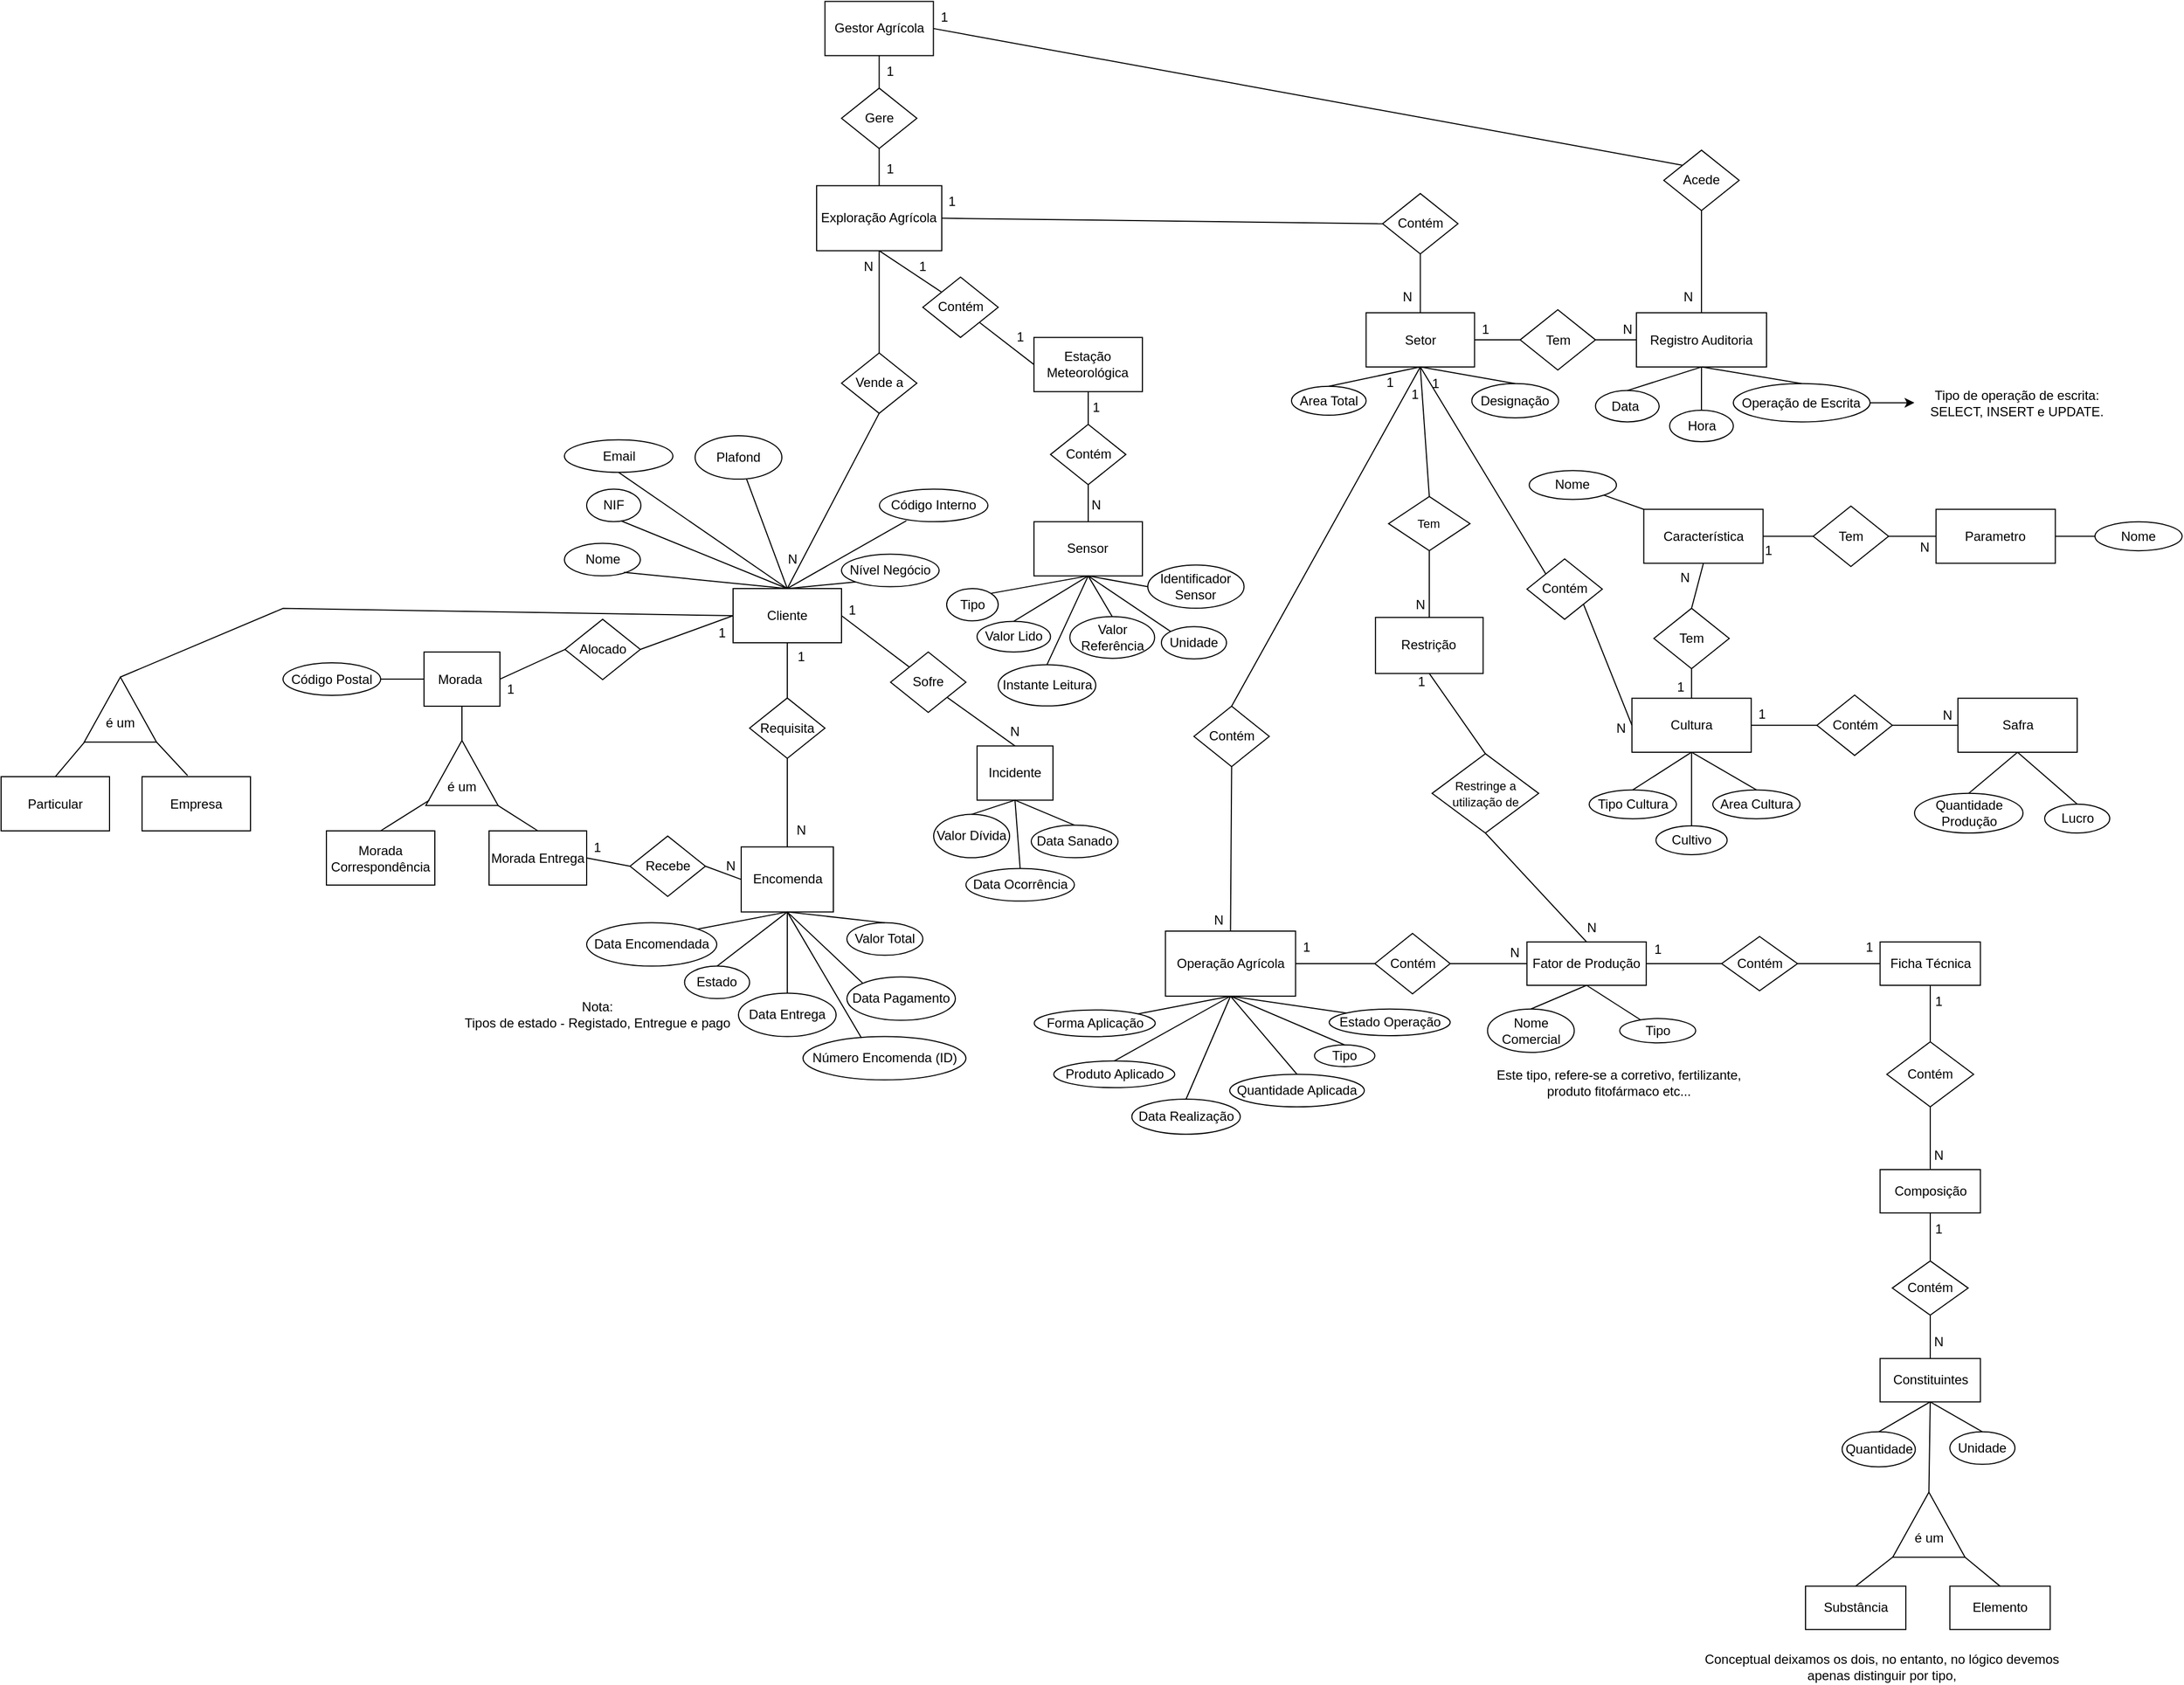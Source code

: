 <mxfile version="20.3.0" type="device"><diagram id="R2lEEEUBdFMjLlhIrx00" name="Page-1"><mxGraphModel dx="2528" dy="1258" grid="1" gridSize="10" guides="1" tooltips="1" connect="1" arrows="1" fold="1" page="1" pageScale="1" pageWidth="850" pageHeight="1100" math="0" shadow="0" extFonts="Permanent Marker^https://fonts.googleapis.com/css?family=Permanent+Marker"><root><mxCell id="0"/><mxCell id="1" parent="0"/><mxCell id="gVjCcoQXh9Y07aEyMgbO-3" value="Cliente" style="rounded=0;whiteSpace=wrap;html=1;" parent="1" vertex="1"><mxGeometry x="1185" y="639.98" width="100" height="50" as="geometry"/></mxCell><mxCell id="gVjCcoQXh9Y07aEyMgbO-4" value="Código Interno" style="ellipse;whiteSpace=wrap;html=1;rounded=0;" parent="1" vertex="1"><mxGeometry x="1320" y="548.31" width="100" height="30" as="geometry"/></mxCell><mxCell id="gVjCcoQXh9Y07aEyMgbO-5" value="Nome" style="ellipse;whiteSpace=wrap;html=1;rounded=0;" parent="1" vertex="1"><mxGeometry x="1029.5" y="598.31" width="70" height="30" as="geometry"/></mxCell><mxCell id="gVjCcoQXh9Y07aEyMgbO-6" value="NIF" style="ellipse;whiteSpace=wrap;html=1;rounded=0;" parent="1" vertex="1"><mxGeometry x="1050" y="548.31" width="50" height="30" as="geometry"/></mxCell><mxCell id="gVjCcoQXh9Y07aEyMgbO-7" value="Email&lt;span style=&quot;color: rgba(0, 0, 0, 0); font-family: monospace; font-size: 0px; text-align: start;&quot;&gt;%3CmxGraphModel%3E%3Croot%3E%3CmxCell%20id%3D%220%22%2F%3E%3CmxCell%20id%3D%221%22%20parent%3D%220%22%2F%3E%3CmxCell%20id%3D%222%22%20value%3D%22C%C3%B3digo%20Interno%22%20style%3D%22ellipse%3BwhiteSpace%3Dwrap%3Bhtml%3D1%3Brounded%3D0%3B%22%20vertex%3D%221%22%20parent%3D%221%22%3E%3CmxGeometry%20x%3D%221220%22%20y%3D%22620%22%20width%3D%22100%22%20height%3D%2230%22%20as%3D%22geometry%22%2F%3E%3C%2FmxCell%3E%3C%2Froot%3E%3C%2FmxGraphModel%3E&lt;/span&gt;" style="ellipse;whiteSpace=wrap;html=1;rounded=0;" parent="1" vertex="1"><mxGeometry x="1029.5" y="502.8" width="100" height="30" as="geometry"/></mxCell><mxCell id="gVjCcoQXh9Y07aEyMgbO-8" value="Plafond" style="ellipse;whiteSpace=wrap;html=1;rounded=0;" parent="1" vertex="1"><mxGeometry x="1150" y="499" width="80" height="40" as="geometry"/></mxCell><mxCell id="gVjCcoQXh9Y07aEyMgbO-15" value="" style="endArrow=none;html=1;rounded=0;exitX=0.5;exitY=0;exitDx=0;exitDy=0;entryX=0.639;entryY=0.977;entryDx=0;entryDy=0;entryPerimeter=0;" parent="1" source="gVjCcoQXh9Y07aEyMgbO-3" target="gVjCcoQXh9Y07aEyMgbO-6" edge="1"><mxGeometry width="50" height="50" relative="1" as="geometry"><mxPoint x="1230" y="649.98" as="sourcePoint"/><mxPoint x="1120" y="559.98" as="targetPoint"/></mxGeometry></mxCell><mxCell id="gVjCcoQXh9Y07aEyMgbO-16" value="" style="endArrow=none;html=1;rounded=0;entryX=0.782;entryY=0.89;entryDx=0;entryDy=0;exitX=0.5;exitY=0;exitDx=0;exitDy=0;entryPerimeter=0;" parent="1" source="gVjCcoQXh9Y07aEyMgbO-3" target="gVjCcoQXh9Y07aEyMgbO-5" edge="1"><mxGeometry width="50" height="50" relative="1" as="geometry"><mxPoint x="1230" y="639.98" as="sourcePoint"/><mxPoint x="1162.55" y="565.663" as="targetPoint"/></mxGeometry></mxCell><mxCell id="gVjCcoQXh9Y07aEyMgbO-19" value="" style="endArrow=none;html=1;rounded=0;entryX=0.248;entryY=0.969;entryDx=0;entryDy=0;exitX=0.5;exitY=0;exitDx=0;exitDy=0;entryPerimeter=0;" parent="1" source="gVjCcoQXh9Y07aEyMgbO-3" target="gVjCcoQXh9Y07aEyMgbO-4" edge="1"><mxGeometry width="50" height="50" relative="1" as="geometry"><mxPoint x="1240" y="649.98" as="sourcePoint"/><mxPoint x="1345" y="539.98" as="targetPoint"/></mxGeometry></mxCell><mxCell id="gVjCcoQXh9Y07aEyMgbO-20" value="" style="endArrow=none;html=1;rounded=0;exitX=0.5;exitY=0;exitDx=0;exitDy=0;" parent="1" source="gVjCcoQXh9Y07aEyMgbO-3" target="gVjCcoQXh9Y07aEyMgbO-8" edge="1"><mxGeometry width="50" height="50" relative="1" as="geometry"><mxPoint x="1230" y="639.98" as="sourcePoint"/><mxPoint x="1160" y="519.98" as="targetPoint"/><Array as="points"/></mxGeometry></mxCell><mxCell id="gVjCcoQXh9Y07aEyMgbO-21" value="" style="endArrow=none;html=1;rounded=0;exitX=0.5;exitY=0;exitDx=0;exitDy=0;entryX=0.5;entryY=1;entryDx=0;entryDy=0;" parent="1" source="gVjCcoQXh9Y07aEyMgbO-3" target="gVjCcoQXh9Y07aEyMgbO-7" edge="1"><mxGeometry width="50" height="50" relative="1" as="geometry"><mxPoint x="1240" y="639.98" as="sourcePoint"/><mxPoint x="1056" y="488.98" as="targetPoint"/><Array as="points"/></mxGeometry></mxCell><mxCell id="gVjCcoQXh9Y07aEyMgbO-23" value="Nível Negócio" style="ellipse;whiteSpace=wrap;html=1;rounded=0;" parent="1" vertex="1"><mxGeometry x="1285" y="608.31" width="90" height="30" as="geometry"/></mxCell><mxCell id="gVjCcoQXh9Y07aEyMgbO-24" value="" style="endArrow=none;html=1;rounded=0;exitX=0.5;exitY=0;exitDx=0;exitDy=0;entryX=0;entryY=1;entryDx=0;entryDy=0;" parent="1" source="gVjCcoQXh9Y07aEyMgbO-3" target="gVjCcoQXh9Y07aEyMgbO-23" edge="1"><mxGeometry width="50" height="50" relative="1" as="geometry"><mxPoint x="1240" y="649.98" as="sourcePoint"/><mxPoint x="1302.98" y="636.63" as="targetPoint"/><Array as="points"/></mxGeometry></mxCell><mxCell id="gVjCcoQXh9Y07aEyMgbO-44" value="Particular" style="rounded=0;whiteSpace=wrap;html=1;" parent="1" vertex="1"><mxGeometry x="510" y="813.51" width="100" height="50" as="geometry"/></mxCell><mxCell id="gVjCcoQXh9Y07aEyMgbO-45" value="Empresa" style="rounded=0;whiteSpace=wrap;html=1;" parent="1" vertex="1"><mxGeometry x="640" y="813.51" width="100" height="50" as="geometry"/></mxCell><mxCell id="gVjCcoQXh9Y07aEyMgbO-46" value="a" style="group" parent="1" vertex="1" connectable="0"><mxGeometry x="580" y="726.64" width="80" height="50" as="geometry"/></mxCell><mxCell id="gVjCcoQXh9Y07aEyMgbO-47" value="" style="triangle;whiteSpace=wrap;html=1;rotation=-90;" parent="gVjCcoQXh9Y07aEyMgbO-46" vertex="1"><mxGeometry x="10" y="-8.333" width="60" height="66.667" as="geometry"/></mxCell><mxCell id="gVjCcoQXh9Y07aEyMgbO-48" value="é um" style="text;html=1;strokeColor=none;fillColor=none;align=center;verticalAlign=middle;whiteSpace=wrap;rounded=0;" parent="gVjCcoQXh9Y07aEyMgbO-46" vertex="1"><mxGeometry x="10" y="25" width="60" height="25" as="geometry"/></mxCell><mxCell id="gVjCcoQXh9Y07aEyMgbO-49" value="" style="endArrow=none;html=1;rounded=0;exitX=0.5;exitY=0;exitDx=0;exitDy=0;entryX=-0.002;entryY=0.002;entryDx=0;entryDy=0;entryPerimeter=0;" parent="1" source="gVjCcoQXh9Y07aEyMgbO-44" target="gVjCcoQXh9Y07aEyMgbO-47" edge="1"><mxGeometry width="50" height="50" relative="1" as="geometry"><mxPoint x="800" y="611.99" as="sourcePoint"/><mxPoint x="600" y="797.82" as="targetPoint"/></mxGeometry></mxCell><mxCell id="gVjCcoQXh9Y07aEyMgbO-50" value="" style="endArrow=none;html=1;rounded=0;exitX=0.42;exitY=-0.02;exitDx=0;exitDy=0;exitPerimeter=0;entryX=-0.002;entryY=1.002;entryDx=0;entryDy=0;entryPerimeter=0;" parent="1" source="gVjCcoQXh9Y07aEyMgbO-45" target="gVjCcoQXh9Y07aEyMgbO-47" edge="1"><mxGeometry width="50" height="50" relative="1" as="geometry"><mxPoint x="680" y="851.99" as="sourcePoint"/><mxPoint x="670" y="787.82" as="targetPoint"/></mxGeometry></mxCell><mxCell id="gVjCcoQXh9Y07aEyMgbO-52" value="" style="endArrow=none;html=1;rounded=0;entryX=1;entryY=0.5;entryDx=0;entryDy=0;exitX=0;exitY=0.5;exitDx=0;exitDy=0;" parent="1" source="gVjCcoQXh9Y07aEyMgbO-3" target="gVjCcoQXh9Y07aEyMgbO-47" edge="1"><mxGeometry width="50" height="50" relative="1" as="geometry"><mxPoint x="1190" y="671.31" as="sourcePoint"/><mxPoint x="1397.98" y="638.3" as="targetPoint"/><Array as="points"><mxPoint x="770" y="658.31"/></Array></mxGeometry></mxCell><mxCell id="gVjCcoQXh9Y07aEyMgbO-53" value="a" style="group" parent="1" vertex="1" connectable="0"><mxGeometry x="895" y="785.18" width="80" height="50" as="geometry"/></mxCell><mxCell id="gVjCcoQXh9Y07aEyMgbO-54" value="" style="triangle;whiteSpace=wrap;html=1;rotation=-90;" parent="gVjCcoQXh9Y07aEyMgbO-53" vertex="1"><mxGeometry x="10" y="-8.333" width="60" height="66.667" as="geometry"/></mxCell><mxCell id="gVjCcoQXh9Y07aEyMgbO-55" value="é um" style="text;html=1;strokeColor=none;fillColor=none;align=center;verticalAlign=middle;whiteSpace=wrap;rounded=0;" parent="gVjCcoQXh9Y07aEyMgbO-53" vertex="1"><mxGeometry x="10" y="25" width="60" height="25" as="geometry"/></mxCell><mxCell id="gVjCcoQXh9Y07aEyMgbO-56" value="Morada Correspondência" style="rounded=0;whiteSpace=wrap;html=1;" parent="1" vertex="1"><mxGeometry x="810" y="863.51" width="100" height="50" as="geometry"/></mxCell><mxCell id="gVjCcoQXh9Y07aEyMgbO-57" value="Morada Entrega" style="rounded=0;whiteSpace=wrap;html=1;" parent="1" vertex="1"><mxGeometry x="960" y="863.51" width="90" height="50" as="geometry"/></mxCell><mxCell id="gVjCcoQXh9Y07aEyMgbO-58" value="" style="endArrow=none;html=1;rounded=0;exitX=0.5;exitY=0;exitDx=0;exitDy=0;entryX=0;entryY=1;entryDx=0;entryDy=0;" parent="1" source="gVjCcoQXh9Y07aEyMgbO-56" target="gVjCcoQXh9Y07aEyMgbO-55" edge="1"><mxGeometry width="50" height="50" relative="1" as="geometry"><mxPoint x="942" y="1075.07" as="sourcePoint"/><mxPoint x="923.467" y="1046.96" as="targetPoint"/></mxGeometry></mxCell><mxCell id="gVjCcoQXh9Y07aEyMgbO-59" value="" style="endArrow=none;html=1;rounded=0;entryX=0.5;entryY=0;entryDx=0;entryDy=0;exitX=0;exitY=1;exitDx=0;exitDy=0;exitPerimeter=0;" parent="1" source="gVjCcoQXh9Y07aEyMgbO-54" target="gVjCcoQXh9Y07aEyMgbO-57" edge="1"><mxGeometry width="50" height="50" relative="1" as="geometry"><mxPoint x="960" y="843.51" as="sourcePoint"/><mxPoint x="915" y="845.18" as="targetPoint"/></mxGeometry></mxCell><mxCell id="gVjCcoQXh9Y07aEyMgbO-60" value="Morada&amp;nbsp;" style="rounded=0;whiteSpace=wrap;html=1;" parent="1" vertex="1"><mxGeometry x="900" y="698.52" width="70" height="50" as="geometry"/></mxCell><mxCell id="gVjCcoQXh9Y07aEyMgbO-61" value="" style="endArrow=none;html=1;rounded=0;entryX=0.5;entryY=1;entryDx=0;entryDy=0;startArrow=none;exitX=1;exitY=0.5;exitDx=0;exitDy=0;" parent="1" source="gVjCcoQXh9Y07aEyMgbO-54" target="gVjCcoQXh9Y07aEyMgbO-60" edge="1"><mxGeometry width="50" height="50" relative="1" as="geometry"><mxPoint x="970" y="786.85" as="sourcePoint"/><mxPoint x="980" y="733.52" as="targetPoint"/></mxGeometry></mxCell><mxCell id="gVjCcoQXh9Y07aEyMgbO-62" value="Código Postal" style="ellipse;whiteSpace=wrap;html=1;rounded=0;" parent="1" vertex="1"><mxGeometry x="770" y="708.52" width="90" height="30" as="geometry"/></mxCell><mxCell id="gVjCcoQXh9Y07aEyMgbO-63" value="" style="endArrow=none;html=1;rounded=0;entryX=1;entryY=0.5;entryDx=0;entryDy=0;exitX=0;exitY=0.5;exitDx=0;exitDy=0;startArrow=none;" parent="1" source="gVjCcoQXh9Y07aEyMgbO-60" target="gVjCcoQXh9Y07aEyMgbO-62" edge="1"><mxGeometry width="50" height="50" relative="1" as="geometry"><mxPoint x="1160" y="736.365" as="sourcePoint"/><mxPoint x="980" y="733.52" as="targetPoint"/></mxGeometry></mxCell><mxCell id="gVjCcoQXh9Y07aEyMgbO-67" value="" style="endArrow=none;html=1;rounded=0;entryX=1;entryY=0.5;entryDx=0;entryDy=0;exitX=0;exitY=0.5;exitDx=0;exitDy=0;startArrow=none;" parent="1" source="gVjCcoQXh9Y07aEyMgbO-66" target="gVjCcoQXh9Y07aEyMgbO-60" edge="1"><mxGeometry width="50" height="50" relative="1" as="geometry"><mxPoint x="1130" y="748.31" as="sourcePoint"/><mxPoint x="1124.74" y="555.01" as="targetPoint"/></mxGeometry></mxCell><mxCell id="gVjCcoQXh9Y07aEyMgbO-66" value="Alocado" style="rhombus;whiteSpace=wrap;html=1;" parent="1" vertex="1"><mxGeometry x="1030" y="668.31" width="69.5" height="55.69" as="geometry"/></mxCell><mxCell id="gVjCcoQXh9Y07aEyMgbO-68" value="" style="endArrow=none;html=1;rounded=0;entryX=1;entryY=0.5;entryDx=0;entryDy=0;exitX=0;exitY=0.5;exitDx=0;exitDy=0;" parent="1" source="gVjCcoQXh9Y07aEyMgbO-3" target="gVjCcoQXh9Y07aEyMgbO-66" edge="1"><mxGeometry width="50" height="50" relative="1" as="geometry"><mxPoint x="1185" y="664.98" as="sourcePoint"/><mxPoint x="970" y="723.52" as="targetPoint"/></mxGeometry></mxCell><mxCell id="gVjCcoQXh9Y07aEyMgbO-69" value="Incidente" style="rounded=0;whiteSpace=wrap;html=1;" parent="1" vertex="1"><mxGeometry x="1410" y="785.19" width="70" height="50" as="geometry"/></mxCell><mxCell id="gVjCcoQXh9Y07aEyMgbO-70" value="Valor Dívida" style="ellipse;whiteSpace=wrap;html=1;rounded=0;" parent="1" vertex="1"><mxGeometry x="1370" y="848.31" width="70" height="40" as="geometry"/></mxCell><mxCell id="gVjCcoQXh9Y07aEyMgbO-71" value="Data Ocorrência" style="ellipse;whiteSpace=wrap;html=1;rounded=0;" parent="1" vertex="1"><mxGeometry x="1399.75" y="898.31" width="100" height="30" as="geometry"/></mxCell><mxCell id="gVjCcoQXh9Y07aEyMgbO-72" value="Data Sanado" style="ellipse;whiteSpace=wrap;html=1;rounded=0;" parent="1" vertex="1"><mxGeometry x="1460" y="858.31" width="80" height="30" as="geometry"/></mxCell><mxCell id="gVjCcoQXh9Y07aEyMgbO-73" value="" style="endArrow=none;html=1;rounded=0;entryX=0.5;entryY=1;entryDx=0;entryDy=0;exitX=0.5;exitY=0;exitDx=0;exitDy=0;startArrow=none;" parent="1" source="gVjCcoQXh9Y07aEyMgbO-70" target="gVjCcoQXh9Y07aEyMgbO-69" edge="1"><mxGeometry width="50" height="50" relative="1" as="geometry"><mxPoint x="1520" y="925.19" as="sourcePoint"/><mxPoint x="1450" y="925.19" as="targetPoint"/></mxGeometry></mxCell><mxCell id="gVjCcoQXh9Y07aEyMgbO-74" value="" style="endArrow=none;html=1;rounded=0;entryX=0.5;entryY=0;entryDx=0;entryDy=0;exitX=0.5;exitY=1;exitDx=0;exitDy=0;startArrow=none;" parent="1" source="gVjCcoQXh9Y07aEyMgbO-69" target="gVjCcoQXh9Y07aEyMgbO-71" edge="1"><mxGeometry width="50" height="50" relative="1" as="geometry"><mxPoint x="1370" y="758.52" as="sourcePoint"/><mxPoint x="1455" y="795.19" as="targetPoint"/></mxGeometry></mxCell><mxCell id="gVjCcoQXh9Y07aEyMgbO-75" value="" style="endArrow=none;html=1;rounded=0;entryX=0.5;entryY=0;entryDx=0;entryDy=0;startArrow=none;exitX=0.5;exitY=1;exitDx=0;exitDy=0;" parent="1" source="gVjCcoQXh9Y07aEyMgbO-69" target="gVjCcoQXh9Y07aEyMgbO-72" edge="1"><mxGeometry width="50" height="50" relative="1" as="geometry"><mxPoint x="1510" y="828.31" as="sourcePoint"/><mxPoint x="1530" y="698.52" as="targetPoint"/></mxGeometry></mxCell><mxCell id="gVjCcoQXh9Y07aEyMgbO-78" value="" style="endArrow=none;html=1;rounded=0;exitX=1;exitY=1;exitDx=0;exitDy=0;entryX=0.5;entryY=0;entryDx=0;entryDy=0;startArrow=none;" parent="1" source="gVjCcoQXh9Y07aEyMgbO-77" target="gVjCcoQXh9Y07aEyMgbO-69" edge="1"><mxGeometry width="50" height="50" relative="1" as="geometry"><mxPoint x="1245" y="649.98" as="sourcePoint"/><mxPoint x="1397.98" y="638.3" as="targetPoint"/></mxGeometry></mxCell><mxCell id="gVjCcoQXh9Y07aEyMgbO-77" value="Sofre" style="rhombus;whiteSpace=wrap;html=1;" parent="1" vertex="1"><mxGeometry x="1330.25" y="698.52" width="69.5" height="55.69" as="geometry"/></mxCell><mxCell id="gVjCcoQXh9Y07aEyMgbO-79" value="" style="endArrow=none;html=1;rounded=0;exitX=1;exitY=0.5;exitDx=0;exitDy=0;entryX=0;entryY=0;entryDx=0;entryDy=0;" parent="1" source="gVjCcoQXh9Y07aEyMgbO-3" target="gVjCcoQXh9Y07aEyMgbO-77" edge="1"><mxGeometry width="50" height="50" relative="1" as="geometry"><mxPoint x="1285" y="664.98" as="sourcePoint"/><mxPoint x="1445" y="785.19" as="targetPoint"/></mxGeometry></mxCell><mxCell id="gVjCcoQXh9Y07aEyMgbO-80" value="Encomenda" style="rounded=0;whiteSpace=wrap;html=1;" parent="1" vertex="1"><mxGeometry x="1192.5" y="878.31" width="85" height="60" as="geometry"/></mxCell><mxCell id="gVjCcoQXh9Y07aEyMgbO-81" value="Valor Total" style="ellipse;whiteSpace=wrap;html=1;rounded=0;" parent="1" vertex="1"><mxGeometry x="1290" y="948.31" width="70" height="30" as="geometry"/></mxCell><mxCell id="gVjCcoQXh9Y07aEyMgbO-83" value="Data Encomendada" style="ellipse;whiteSpace=wrap;html=1;rounded=0;direction=south;" parent="1" vertex="1"><mxGeometry x="1050" y="948.31" width="120" height="40" as="geometry"/></mxCell><mxCell id="gVjCcoQXh9Y07aEyMgbO-87" value="" style="endArrow=none;html=1;rounded=0;exitX=0.5;exitY=1;exitDx=0;exitDy=0;entryX=0.5;entryY=0;entryDx=0;entryDy=0;startArrow=none;" parent="1" source="gVjCcoQXh9Y07aEyMgbO-86" target="gVjCcoQXh9Y07aEyMgbO-80" edge="1"><mxGeometry width="50" height="50" relative="1" as="geometry"><mxPoint x="1035" y="834.98" as="sourcePoint"/><mxPoint x="1097.625" y="882.442" as="targetPoint"/></mxGeometry></mxCell><mxCell id="gVjCcoQXh9Y07aEyMgbO-86" value="Requisita" style="rhombus;whiteSpace=wrap;html=1;" parent="1" vertex="1"><mxGeometry x="1200.25" y="740.95" width="69.5" height="55.69" as="geometry"/></mxCell><mxCell id="gVjCcoQXh9Y07aEyMgbO-88" value="" style="endArrow=none;html=1;rounded=0;exitX=0.5;exitY=1;exitDx=0;exitDy=0;entryX=0.5;entryY=0;entryDx=0;entryDy=0;" parent="1" source="gVjCcoQXh9Y07aEyMgbO-3" target="gVjCcoQXh9Y07aEyMgbO-86" edge="1"><mxGeometry width="50" height="50" relative="1" as="geometry"><mxPoint x="1285" y="664.98" as="sourcePoint"/><mxPoint x="1580" y="698.31" as="targetPoint"/></mxGeometry></mxCell><mxCell id="gVjCcoQXh9Y07aEyMgbO-91" value="Estado" style="ellipse;whiteSpace=wrap;html=1;rounded=0;" parent="1" vertex="1"><mxGeometry x="1140.25" y="988.31" width="60" height="30" as="geometry"/></mxCell><mxCell id="gVjCcoQXh9Y07aEyMgbO-93" value="" style="endArrow=none;html=1;rounded=0;exitX=0.5;exitY=1;exitDx=0;exitDy=0;entryX=0.5;entryY=0;entryDx=0;entryDy=0;startArrow=none;" parent="1" source="gVjCcoQXh9Y07aEyMgbO-80" target="gVjCcoQXh9Y07aEyMgbO-91" edge="1"><mxGeometry width="50" height="50" relative="1" as="geometry"><mxPoint x="1392.375" y="750.287" as="sourcePoint"/><mxPoint x="1455" y="795.19" as="targetPoint"/></mxGeometry></mxCell><mxCell id="gVjCcoQXh9Y07aEyMgbO-94" value="" style="endArrow=none;html=1;rounded=0;exitX=0.5;exitY=1;exitDx=0;exitDy=0;startArrow=none;entryX=0;entryY=0;entryDx=0;entryDy=0;" parent="1" source="gVjCcoQXh9Y07aEyMgbO-80" target="gVjCcoQXh9Y07aEyMgbO-83" edge="1"><mxGeometry width="50" height="50" relative="1" as="geometry"><mxPoint x="1245" y="923.51" as="sourcePoint"/><mxPoint x="1160" y="948.31" as="targetPoint"/></mxGeometry></mxCell><mxCell id="gVjCcoQXh9Y07aEyMgbO-96" value="" style="endArrow=none;html=1;rounded=0;entryX=0.5;entryY=0;entryDx=0;entryDy=0;startArrow=none;exitX=0.5;exitY=1;exitDx=0;exitDy=0;" parent="1" source="gVjCcoQXh9Y07aEyMgbO-80" target="gVjCcoQXh9Y07aEyMgbO-81" edge="1"><mxGeometry width="50" height="50" relative="1" as="geometry"><mxPoint x="1270" y="948.31" as="sourcePoint"/><mxPoint x="1225" y="998.31" as="targetPoint"/></mxGeometry></mxCell><mxCell id="gVjCcoQXh9Y07aEyMgbO-98" value="" style="endArrow=none;html=1;rounded=0;entryX=1;entryY=0.5;entryDx=0;entryDy=0;exitX=0;exitY=0.5;exitDx=0;exitDy=0;startArrow=none;" parent="1" source="gVjCcoQXh9Y07aEyMgbO-97" target="gVjCcoQXh9Y07aEyMgbO-57" edge="1"><mxGeometry width="50" height="50" relative="1" as="geometry"><mxPoint x="1040" y="706.155" as="sourcePoint"/><mxPoint x="980" y="733.52" as="targetPoint"/></mxGeometry></mxCell><mxCell id="gVjCcoQXh9Y07aEyMgbO-97" value="Recebe" style="rhombus;whiteSpace=wrap;html=1;" parent="1" vertex="1"><mxGeometry x="1090" y="868.31" width="69.5" height="55.69" as="geometry"/></mxCell><mxCell id="gVjCcoQXh9Y07aEyMgbO-99" value="" style="endArrow=none;html=1;rounded=0;entryX=1;entryY=0.5;entryDx=0;entryDy=0;exitX=0;exitY=0.5;exitDx=0;exitDy=0;startArrow=none;" parent="1" source="gVjCcoQXh9Y07aEyMgbO-80" target="gVjCcoQXh9Y07aEyMgbO-97" edge="1"><mxGeometry width="50" height="50" relative="1" as="geometry"><mxPoint x="1192.5" y="883.51" as="sourcePoint"/><mxPoint x="1050" y="888.51" as="targetPoint"/></mxGeometry></mxCell><mxCell id="gVjCcoQXh9Y07aEyMgbO-101" value="Data Entrega" style="ellipse;whiteSpace=wrap;html=1;rounded=0;direction=south;" parent="1" vertex="1"><mxGeometry x="1190" y="1013.31" width="90" height="40" as="geometry"/></mxCell><mxCell id="gVjCcoQXh9Y07aEyMgbO-102" value="" style="endArrow=none;html=1;rounded=0;exitX=0.5;exitY=1;exitDx=0;exitDy=0;entryX=0;entryY=0.5;entryDx=0;entryDy=0;startArrow=none;" parent="1" source="gVjCcoQXh9Y07aEyMgbO-80" target="gVjCcoQXh9Y07aEyMgbO-101" edge="1"><mxGeometry width="50" height="50" relative="1" as="geometry"><mxPoint x="1245.0" y="948.31" as="sourcePoint"/><mxPoint x="1200.0" y="1028.31" as="targetPoint"/></mxGeometry></mxCell><mxCell id="gVjCcoQXh9Y07aEyMgbO-103" value="Data Pagamento" style="ellipse;whiteSpace=wrap;html=1;rounded=0;direction=south;" parent="1" vertex="1"><mxGeometry x="1290" y="998.31" width="100" height="40" as="geometry"/></mxCell><mxCell id="gVjCcoQXh9Y07aEyMgbO-104" value="" style="endArrow=none;html=1;rounded=0;exitX=0.5;exitY=1;exitDx=0;exitDy=0;startArrow=none;entryX=0;entryY=1;entryDx=0;entryDy=0;" parent="1" source="gVjCcoQXh9Y07aEyMgbO-80" target="gVjCcoQXh9Y07aEyMgbO-103" edge="1"><mxGeometry width="50" height="50" relative="1" as="geometry"><mxPoint x="1245" y="948.31" as="sourcePoint"/><mxPoint x="1290" y="1008.31" as="targetPoint"/></mxGeometry></mxCell><mxCell id="gVjCcoQXh9Y07aEyMgbO-105" value="Nota:&lt;br&gt;Tipos de estado - Registado, Entregue e pago" style="text;html=1;strokeColor=none;fillColor=none;align=center;verticalAlign=middle;whiteSpace=wrap;rounded=0;" parent="1" vertex="1"><mxGeometry x="920" y="988.16" width="280.25" height="90" as="geometry"/></mxCell><mxCell id="gVjCcoQXh9Y07aEyMgbO-106" value="Número Encomenda (ID)" style="ellipse;whiteSpace=wrap;html=1;rounded=0;direction=south;" parent="1" vertex="1"><mxGeometry x="1249.5" y="1053.31" width="150.25" height="40" as="geometry"/></mxCell><mxCell id="gVjCcoQXh9Y07aEyMgbO-107" value="" style="endArrow=none;html=1;rounded=0;startArrow=none;entryX=0.033;entryY=0.641;entryDx=0;entryDy=0;exitX=0.5;exitY=1;exitDx=0;exitDy=0;entryPerimeter=0;" parent="1" source="gVjCcoQXh9Y07aEyMgbO-80" target="gVjCcoQXh9Y07aEyMgbO-106" edge="1"><mxGeometry width="50" height="50" relative="1" as="geometry"><mxPoint x="1260" y="948.31" as="sourcePoint"/><mxPoint x="1314.645" y="1014.168" as="targetPoint"/></mxGeometry></mxCell><mxCell id="gVjCcoQXh9Y07aEyMgbO-108" value="Gestor Agrícola" style="rounded=0;whiteSpace=wrap;html=1;" parent="1" vertex="1"><mxGeometry x="1269.75" y="98.31" width="100" height="50" as="geometry"/></mxCell><mxCell id="gVjCcoQXh9Y07aEyMgbO-109" value="Exploração Agrícola" style="rounded=0;whiteSpace=wrap;html=1;" parent="1" vertex="1"><mxGeometry x="1262.06" y="268.31" width="115.38" height="60" as="geometry"/></mxCell><mxCell id="gVjCcoQXh9Y07aEyMgbO-112" value="" style="endArrow=none;html=1;rounded=0;entryX=0.5;entryY=0;entryDx=0;entryDy=0;exitX=0.5;exitY=1;exitDx=0;exitDy=0;startArrow=none;" parent="1" source="gVjCcoQXh9Y07aEyMgbO-111" target="gVjCcoQXh9Y07aEyMgbO-109" edge="1"><mxGeometry width="50" height="50" relative="1" as="geometry"><mxPoint x="1295.0" y="674.98" as="sourcePoint"/><mxPoint x="1570" y="611.64" as="targetPoint"/></mxGeometry></mxCell><mxCell id="gVjCcoQXh9Y07aEyMgbO-111" value="Gere" style="rhombus;whiteSpace=wrap;html=1;" parent="1" vertex="1"><mxGeometry x="1285" y="178.31" width="69.5" height="55.69" as="geometry"/></mxCell><mxCell id="gVjCcoQXh9Y07aEyMgbO-113" value="" style="endArrow=none;html=1;rounded=0;entryX=0.5;entryY=0;entryDx=0;entryDy=0;exitX=0.5;exitY=1;exitDx=0;exitDy=0;" parent="1" source="gVjCcoQXh9Y07aEyMgbO-108" target="gVjCcoQXh9Y07aEyMgbO-111" edge="1"><mxGeometry width="50" height="50" relative="1" as="geometry"><mxPoint x="1319.75" y="148.31" as="sourcePoint"/><mxPoint x="1324.63" y="258.31" as="targetPoint"/></mxGeometry></mxCell><mxCell id="gVjCcoQXh9Y07aEyMgbO-114" value="Vende a" style="rhombus;whiteSpace=wrap;html=1;" parent="1" vertex="1"><mxGeometry x="1285" y="422.62" width="69.5" height="55.69" as="geometry"/></mxCell><mxCell id="gVjCcoQXh9Y07aEyMgbO-115" value="" style="endArrow=none;html=1;rounded=0;exitX=0.5;exitY=0;exitDx=0;exitDy=0;entryX=0.5;entryY=1;entryDx=0;entryDy=0;" parent="1" source="gVjCcoQXh9Y07aEyMgbO-3" target="gVjCcoQXh9Y07aEyMgbO-114" edge="1"><mxGeometry width="50" height="50" relative="1" as="geometry"><mxPoint x="1245.0" y="649.98" as="sourcePoint"/><mxPoint x="1216.953" y="577.96" as="targetPoint"/><Array as="points"/></mxGeometry></mxCell><mxCell id="gVjCcoQXh9Y07aEyMgbO-116" value="" style="endArrow=none;html=1;rounded=0;exitX=0.5;exitY=1;exitDx=0;exitDy=0;entryX=0.5;entryY=0;entryDx=0;entryDy=0;" parent="1" source="gVjCcoQXh9Y07aEyMgbO-109" target="gVjCcoQXh9Y07aEyMgbO-114" edge="1"><mxGeometry width="50" height="50" relative="1" as="geometry"><mxPoint x="1245.0" y="649.98" as="sourcePoint"/><mxPoint x="1320" y="488.31" as="targetPoint"/><Array as="points"/></mxGeometry></mxCell><mxCell id="gVjCcoQXh9Y07aEyMgbO-117" value="Setor" style="rounded=0;whiteSpace=wrap;html=1;" parent="1" vertex="1"><mxGeometry x="1768.75" y="385.55" width="100" height="50" as="geometry"/></mxCell><mxCell id="gVjCcoQXh9Y07aEyMgbO-118" value="Area Total" style="ellipse;whiteSpace=wrap;html=1;rounded=0;" parent="1" vertex="1"><mxGeometry x="1700" y="453.37" width="68.75" height="26.67" as="geometry"/></mxCell><mxCell id="gVjCcoQXh9Y07aEyMgbO-119" value="Designação" style="ellipse;whiteSpace=wrap;html=1;rounded=0;" parent="1" vertex="1"><mxGeometry x="1866.25" y="450.87" width="80" height="31.67" as="geometry"/></mxCell><mxCell id="gVjCcoQXh9Y07aEyMgbO-120" value="" style="endArrow=none;html=1;rounded=0;exitX=0.5;exitY=0;exitDx=0;exitDy=0;entryX=0.5;entryY=1;entryDx=0;entryDy=0;" parent="1" source="gVjCcoQXh9Y07aEyMgbO-118" target="gVjCcoQXh9Y07aEyMgbO-117" edge="1"><mxGeometry width="50" height="50" relative="1" as="geometry"><mxPoint x="1458.75" y="427.22" as="sourcePoint"/><mxPoint x="1531.93" y="411.157" as="targetPoint"/><Array as="points"/></mxGeometry></mxCell><mxCell id="gVjCcoQXh9Y07aEyMgbO-121" value="" style="endArrow=none;html=1;rounded=0;exitX=0.5;exitY=0;exitDx=0;exitDy=0;entryX=0.5;entryY=1;entryDx=0;entryDy=0;" parent="1" source="gVjCcoQXh9Y07aEyMgbO-119" target="gVjCcoQXh9Y07aEyMgbO-117" edge="1"><mxGeometry width="50" height="50" relative="1" as="geometry"><mxPoint x="1823.125" y="477.22" as="sourcePoint"/><mxPoint x="1828.75" y="445.55" as="targetPoint"/><Array as="points"/></mxGeometry></mxCell><mxCell id="gVjCcoQXh9Y07aEyMgbO-122" value="Cultura" style="rounded=0;whiteSpace=wrap;html=1;" parent="1" vertex="1"><mxGeometry x="2013.89" y="741.19" width="110" height="49.79" as="geometry"/></mxCell><mxCell id="gVjCcoQXh9Y07aEyMgbO-123" value="" style="endArrow=none;html=1;rounded=0;exitX=1;exitY=0.5;exitDx=0;exitDy=0;entryX=0;entryY=0.5;entryDx=0;entryDy=0;" parent="1" source="gVjCcoQXh9Y07aEyMgbO-109" target="gVjCcoQXh9Y07aEyMgbO-124" edge="1"><mxGeometry width="50" height="50" relative="1" as="geometry"><mxPoint x="1389.75" y="340" as="sourcePoint"/><mxPoint x="1630" y="450" as="targetPoint"/><Array as="points"/></mxGeometry></mxCell><mxCell id="gVjCcoQXh9Y07aEyMgbO-124" value="Contém" style="rhombus;whiteSpace=wrap;html=1;" parent="1" vertex="1"><mxGeometry x="1784" y="275.55" width="69.5" height="55.69" as="geometry"/></mxCell><mxCell id="gVjCcoQXh9Y07aEyMgbO-125" value="" style="endArrow=none;html=1;rounded=0;exitX=0.5;exitY=0;exitDx=0;exitDy=0;entryX=0.5;entryY=1;entryDx=0;entryDy=0;" parent="1" source="gVjCcoQXh9Y07aEyMgbO-117" target="gVjCcoQXh9Y07aEyMgbO-124" edge="1"><mxGeometry width="50" height="50" relative="1" as="geometry"><mxPoint x="1458.75" y="467.22" as="sourcePoint"/><mxPoint x="1543.5" y="305.55" as="targetPoint"/><Array as="points"/></mxGeometry></mxCell><mxCell id="gVjCcoQXh9Y07aEyMgbO-126" value="Contém" style="rhombus;whiteSpace=wrap;html=1;" parent="1" vertex="1"><mxGeometry x="1610.0" y="748.52" width="69.5" height="55.69" as="geometry"/></mxCell><mxCell id="gVjCcoQXh9Y07aEyMgbO-127" value="" style="endArrow=none;html=1;rounded=0;exitX=0;exitY=0;exitDx=0;exitDy=0;entryX=0.5;entryY=1;entryDx=0;entryDy=0;" parent="1" source="gVjCcoQXh9Y07aEyMgbO-263" target="gVjCcoQXh9Y07aEyMgbO-117" edge="1"><mxGeometry width="50" height="50" relative="1" as="geometry"><mxPoint x="1834.37" y="450.0" as="sourcePoint"/><mxPoint x="1824" y="530" as="targetPoint"/><Array as="points"/></mxGeometry></mxCell><mxCell id="gVjCcoQXh9Y07aEyMgbO-128" value="" style="endArrow=none;html=1;rounded=0;exitX=0;exitY=0.5;exitDx=0;exitDy=0;entryX=1;entryY=1;entryDx=0;entryDy=0;" parent="1" source="gVjCcoQXh9Y07aEyMgbO-122" target="gVjCcoQXh9Y07aEyMgbO-263" edge="1"><mxGeometry width="50" height="50" relative="1" as="geometry"><mxPoint x="2011.15" y="766.26" as="sourcePoint"/><mxPoint x="1960.15" y="772.26" as="targetPoint"/><Array as="points"/></mxGeometry></mxCell><mxCell id="gVjCcoQXh9Y07aEyMgbO-129" value="Tipo Cultura" style="ellipse;whiteSpace=wrap;html=1;rounded=0;" parent="1" vertex="1"><mxGeometry x="1974.52" y="825.7" width="80.38" height="26.67" as="geometry"/></mxCell><mxCell id="gVjCcoQXh9Y07aEyMgbO-130" value="" style="endArrow=none;html=1;rounded=0;exitX=0.5;exitY=0;exitDx=0;exitDy=0;entryX=0.5;entryY=1;entryDx=0;entryDy=0;" parent="1" source="gVjCcoQXh9Y07aEyMgbO-129" target="gVjCcoQXh9Y07aEyMgbO-122" edge="1"><mxGeometry width="50" height="50" relative="1" as="geometry"><mxPoint x="2078.89" y="731.61" as="sourcePoint"/><mxPoint x="2078.89" y="667.17" as="targetPoint"/><Array as="points"/></mxGeometry></mxCell><mxCell id="gVjCcoQXh9Y07aEyMgbO-131" value="Cultivo" style="ellipse;whiteSpace=wrap;html=1;rounded=0;" parent="1" vertex="1"><mxGeometry x="2036.08" y="858.83" width="65.63" height="26.67" as="geometry"/></mxCell><mxCell id="gVjCcoQXh9Y07aEyMgbO-133" value="Safra" style="rounded=0;whiteSpace=wrap;html=1;" parent="1" vertex="1"><mxGeometry x="2314.52" y="741.19" width="110" height="49.79" as="geometry"/></mxCell><mxCell id="gVjCcoQXh9Y07aEyMgbO-134" value="Area Cultura" style="ellipse;whiteSpace=wrap;html=1;rounded=0;" parent="1" vertex="1"><mxGeometry x="2088.51" y="825.7" width="80.38" height="26.67" as="geometry"/></mxCell><mxCell id="gVjCcoQXh9Y07aEyMgbO-135" value="Quantidade Produção" style="ellipse;whiteSpace=wrap;html=1;rounded=0;" parent="1" vertex="1"><mxGeometry x="2274.52" y="828.83" width="100" height="36.67" as="geometry"/></mxCell><mxCell id="gVjCcoQXh9Y07aEyMgbO-136" value="" style="endArrow=none;html=1;rounded=0;exitX=0.5;exitY=0;exitDx=0;exitDy=0;entryX=0.5;entryY=1;entryDx=0;entryDy=0;" parent="1" source="gVjCcoQXh9Y07aEyMgbO-134" target="gVjCcoQXh9Y07aEyMgbO-122" edge="1"><mxGeometry width="50" height="50" relative="1" as="geometry"><mxPoint x="2024.71" y="835.7" as="sourcePoint"/><mxPoint x="2079.71" y="800.98" as="targetPoint"/><Array as="points"/></mxGeometry></mxCell><mxCell id="gVjCcoQXh9Y07aEyMgbO-137" value="" style="endArrow=none;html=1;rounded=0;exitX=0.5;exitY=0;exitDx=0;exitDy=0;entryX=0.5;entryY=1;entryDx=0;entryDy=0;" parent="1" source="gVjCcoQXh9Y07aEyMgbO-131" target="gVjCcoQXh9Y07aEyMgbO-122" edge="1"><mxGeometry width="50" height="50" relative="1" as="geometry"><mxPoint x="2024.71" y="835.7" as="sourcePoint"/><mxPoint x="2079.71" y="800.98" as="targetPoint"/><Array as="points"/></mxGeometry></mxCell><mxCell id="gVjCcoQXh9Y07aEyMgbO-138" value="Contém" style="rhombus;whiteSpace=wrap;html=1;" parent="1" vertex="1"><mxGeometry x="2184.52" y="738.24" width="69.5" height="55.69" as="geometry"/></mxCell><mxCell id="gVjCcoQXh9Y07aEyMgbO-139" value="" style="endArrow=none;html=1;rounded=0;exitX=0;exitY=0.5;exitDx=0;exitDy=0;entryX=1;entryY=0.5;entryDx=0;entryDy=0;" parent="1" source="gVjCcoQXh9Y07aEyMgbO-138" target="gVjCcoQXh9Y07aEyMgbO-122" edge="1"><mxGeometry width="50" height="50" relative="1" as="geometry"><mxPoint x="2138.7" y="835.7" as="sourcePoint"/><mxPoint x="2078.89" y="800.98" as="targetPoint"/><Array as="points"/></mxGeometry></mxCell><mxCell id="gVjCcoQXh9Y07aEyMgbO-140" value="" style="endArrow=none;html=1;rounded=0;exitX=0;exitY=0.5;exitDx=0;exitDy=0;entryX=1;entryY=0.5;entryDx=0;entryDy=0;" parent="1" source="gVjCcoQXh9Y07aEyMgbO-133" target="gVjCcoQXh9Y07aEyMgbO-138" edge="1"><mxGeometry width="50" height="50" relative="1" as="geometry"><mxPoint x="2194.52" y="776.085" as="sourcePoint"/><mxPoint x="2133.89" y="776.085" as="targetPoint"/><Array as="points"/></mxGeometry></mxCell><mxCell id="gVjCcoQXh9Y07aEyMgbO-141" value="Lucro" style="ellipse;whiteSpace=wrap;html=1;rounded=0;" parent="1" vertex="1"><mxGeometry x="2394.52" y="838.83" width="60" height="26.67" as="geometry"/></mxCell><mxCell id="gVjCcoQXh9Y07aEyMgbO-142" value="" style="endArrow=none;html=1;rounded=0;exitX=0.5;exitY=1;exitDx=0;exitDy=0;entryX=0.5;entryY=0;entryDx=0;entryDy=0;" parent="1" source="gVjCcoQXh9Y07aEyMgbO-133" target="gVjCcoQXh9Y07aEyMgbO-135" edge="1"><mxGeometry width="50" height="50" relative="1" as="geometry"><mxPoint x="2194.52" y="776.085" as="sourcePoint"/><mxPoint x="2133.89" y="776.085" as="targetPoint"/><Array as="points"/></mxGeometry></mxCell><mxCell id="gVjCcoQXh9Y07aEyMgbO-143" value="" style="endArrow=none;html=1;rounded=0;exitX=0.5;exitY=1;exitDx=0;exitDy=0;entryX=0.5;entryY=0;entryDx=0;entryDy=0;" parent="1" source="gVjCcoQXh9Y07aEyMgbO-133" target="gVjCcoQXh9Y07aEyMgbO-141" edge="1"><mxGeometry width="50" height="50" relative="1" as="geometry"><mxPoint x="2379.52" y="800.98" as="sourcePoint"/><mxPoint x="2334.52" y="838.83" as="targetPoint"/><Array as="points"/></mxGeometry></mxCell><mxCell id="gVjCcoQXh9Y07aEyMgbO-147" value="Fator de Produção" style="rounded=0;whiteSpace=wrap;html=1;" parent="1" vertex="1"><mxGeometry x="1917.11" y="966" width="110" height="40" as="geometry"/></mxCell><mxCell id="gVjCcoQXh9Y07aEyMgbO-148" value="Tipo" style="ellipse;whiteSpace=wrap;html=1;rounded=0;" parent="1" vertex="1"><mxGeometry x="2002.67" y="1036.67" width="70" height="22.4" as="geometry"/></mxCell><mxCell id="gVjCcoQXh9Y07aEyMgbO-149" value="" style="endArrow=none;html=1;rounded=0;entryX=0.5;entryY=1;entryDx=0;entryDy=0;" parent="1" source="gVjCcoQXh9Y07aEyMgbO-148" target="gVjCcoQXh9Y07aEyMgbO-147" edge="1"><mxGeometry width="50" height="50" relative="1" as="geometry"><mxPoint x="1525.55" y="944.24" as="sourcePoint"/><mxPoint x="1317.05" y="916.64" as="targetPoint"/></mxGeometry></mxCell><mxCell id="gVjCcoQXh9Y07aEyMgbO-150" value="Nome Comercial" style="ellipse;whiteSpace=wrap;html=1;rounded=0;" parent="1" vertex="1"><mxGeometry x="1880.74" y="1027.87" width="80" height="40" as="geometry"/></mxCell><mxCell id="gVjCcoQXh9Y07aEyMgbO-151" value="" style="endArrow=none;html=1;rounded=0;exitX=0.5;exitY=0;exitDx=0;exitDy=0;entryX=0.5;entryY=1;entryDx=0;entryDy=0;" parent="1" source="gVjCcoQXh9Y07aEyMgbO-150" target="gVjCcoQXh9Y07aEyMgbO-147" edge="1"><mxGeometry width="50" height="50" relative="1" as="geometry"><mxPoint x="1490.55" y="874.24" as="sourcePoint"/><mxPoint x="1398.05" y="936.64" as="targetPoint"/></mxGeometry></mxCell><mxCell id="gVjCcoQXh9Y07aEyMgbO-154" value="" style="endArrow=none;html=1;rounded=0;entryX=1;entryY=0.5;entryDx=0;entryDy=0;exitX=0;exitY=0.5;exitDx=0;exitDy=0;" parent="1" source="gVjCcoQXh9Y07aEyMgbO-155" target="gVjCcoQXh9Y07aEyMgbO-147" edge="1"><mxGeometry width="50" height="50" relative="1" as="geometry"><mxPoint x="2092.74" y="1006" as="sourcePoint"/><mxPoint x="1418.05" y="936.64" as="targetPoint"/></mxGeometry></mxCell><mxCell id="gVjCcoQXh9Y07aEyMgbO-155" value="Contém" style="rhombus;whiteSpace=wrap;html=1;rounded=0;" parent="1" vertex="1"><mxGeometry x="2096.61" y="961" width="70" height="50" as="geometry"/></mxCell><mxCell id="gVjCcoQXh9Y07aEyMgbO-156" value="Ficha Técnica" style="rounded=0;whiteSpace=wrap;html=1;" parent="1" vertex="1"><mxGeometry x="2242.74" y="966" width="92.5" height="40" as="geometry"/></mxCell><mxCell id="gVjCcoQXh9Y07aEyMgbO-157" value="" style="endArrow=none;html=1;rounded=0;entryX=0;entryY=0.5;entryDx=0;entryDy=0;exitX=1;exitY=0.5;exitDx=0;exitDy=0;" parent="1" source="gVjCcoQXh9Y07aEyMgbO-155" target="gVjCcoQXh9Y07aEyMgbO-156" edge="1"><mxGeometry width="50" height="50" relative="1" as="geometry"><mxPoint x="1598.05" y="988.55" as="sourcePoint"/><mxPoint x="1643.05" y="924.24" as="targetPoint"/></mxGeometry></mxCell><mxCell id="gVjCcoQXh9Y07aEyMgbO-158" value="" style="endArrow=none;html=1;rounded=0;exitX=0.5;exitY=0;exitDx=0;exitDy=0;entryX=0.5;entryY=1;entryDx=0;entryDy=0;startArrow=none;" parent="1" source="gVjCcoQXh9Y07aEyMgbO-165" target="gVjCcoQXh9Y07aEyMgbO-156" edge="1"><mxGeometry width="50" height="50" relative="1" as="geometry"><mxPoint x="1653.723" y="941.082" as="sourcePoint"/><mxPoint x="1593.05" y="904.24" as="targetPoint"/></mxGeometry></mxCell><mxCell id="gVjCcoQXh9Y07aEyMgbO-163" value="" style="endArrow=none;html=1;rounded=0;entryX=0.5;entryY=1;entryDx=0;entryDy=0;exitX=0.5;exitY=0;exitDx=0;exitDy=0;" parent="1" source="gVjCcoQXh9Y07aEyMgbO-164" target="gVjCcoQXh9Y07aEyMgbO-318" edge="1"><mxGeometry width="50" height="50" relative="1" as="geometry"><mxPoint x="1887.18" y="1558.35" as="sourcePoint"/><mxPoint x="1897.18" y="1778.35" as="targetPoint"/></mxGeometry></mxCell><mxCell id="gVjCcoQXh9Y07aEyMgbO-164" value="Quantidade" style="ellipse;whiteSpace=wrap;html=1;rounded=0;" parent="1" vertex="1"><mxGeometry x="2207.74" y="1417.91" width="67.5" height="32.4" as="geometry"/></mxCell><mxCell id="gVjCcoQXh9Y07aEyMgbO-165" value="Contém" style="rhombus;whiteSpace=wrap;html=1;rounded=0;" parent="1" vertex="1"><mxGeometry x="2248.99" y="1058.12" width="80" height="60" as="geometry"/></mxCell><mxCell id="gVjCcoQXh9Y07aEyMgbO-166" value="" style="endArrow=none;html=1;rounded=0;exitX=0.5;exitY=0;exitDx=0;exitDy=0;entryX=0.5;entryY=1;entryDx=0;entryDy=0;startArrow=none;" parent="1" source="gVjCcoQXh9Y07aEyMgbO-167" target="gVjCcoQXh9Y07aEyMgbO-165" edge="1"><mxGeometry width="50" height="50" relative="1" as="geometry"><mxPoint x="1550.53" y="1333.18" as="sourcePoint"/><mxPoint x="1631.8" y="1196.64" as="targetPoint"/></mxGeometry></mxCell><mxCell id="gVjCcoQXh9Y07aEyMgbO-167" value="Composição" style="rounded=0;whiteSpace=wrap;html=1;" parent="1" vertex="1"><mxGeometry x="2242.74" y="1176" width="92.5" height="40" as="geometry"/></mxCell><mxCell id="gVjCcoQXh9Y07aEyMgbO-181" value="Unidade" style="ellipse;whiteSpace=wrap;html=1;rounded=0;" parent="1" vertex="1"><mxGeometry x="2307.11" y="1417.91" width="60" height="30" as="geometry"/></mxCell><mxCell id="gVjCcoQXh9Y07aEyMgbO-182" value="" style="endArrow=none;html=1;rounded=0;entryX=0.5;entryY=1;entryDx=0;entryDy=0;exitX=0.5;exitY=0;exitDx=0;exitDy=0;" parent="1" source="gVjCcoQXh9Y07aEyMgbO-181" target="gVjCcoQXh9Y07aEyMgbO-318" edge="1"><mxGeometry width="50" height="50" relative="1" as="geometry"><mxPoint x="1873.43" y="1568.35" as="sourcePoint"/><mxPoint x="1843.43" y="1568.35" as="targetPoint"/></mxGeometry></mxCell><mxCell id="gVjCcoQXh9Y07aEyMgbO-186" value="&lt;span style=&quot;&quot;&gt;Este tipo, refere-se a corretivo, fertilizante, produto fitofármaco etc...&lt;/span&gt;" style="text;html=1;strokeColor=none;fillColor=none;align=center;verticalAlign=middle;whiteSpace=wrap;rounded=0;" parent="1" vertex="1"><mxGeometry x="1871.88" y="1081" width="260" height="30" as="geometry"/></mxCell><mxCell id="gVjCcoQXh9Y07aEyMgbO-191" value="Estação Meteorológica" style="rounded=0;whiteSpace=wrap;html=1;" parent="1" vertex="1"><mxGeometry x="1462.49" y="408.31" width="100" height="50" as="geometry"/></mxCell><mxCell id="gVjCcoQXh9Y07aEyMgbO-192" value="Contém" style="rhombus;whiteSpace=wrap;html=1;" parent="1" vertex="1"><mxGeometry x="1360" y="352.62" width="69.5" height="55.69" as="geometry"/></mxCell><mxCell id="gVjCcoQXh9Y07aEyMgbO-193" value="" style="endArrow=none;html=1;rounded=0;exitX=1;exitY=1;exitDx=0;exitDy=0;entryX=0;entryY=0.5;entryDx=0;entryDy=0;" parent="1" source="gVjCcoQXh9Y07aEyMgbO-192" target="gVjCcoQXh9Y07aEyMgbO-191" edge="1"><mxGeometry width="50" height="50" relative="1" as="geometry"><mxPoint x="1329.75" y="338.31" as="sourcePoint"/><mxPoint x="1329.75" y="432.62" as="targetPoint"/><Array as="points"/></mxGeometry></mxCell><mxCell id="gVjCcoQXh9Y07aEyMgbO-194" value="" style="endArrow=none;html=1;rounded=0;exitX=0.5;exitY=1;exitDx=0;exitDy=0;entryX=0;entryY=0;entryDx=0;entryDy=0;" parent="1" source="gVjCcoQXh9Y07aEyMgbO-109" target="gVjCcoQXh9Y07aEyMgbO-192" edge="1"><mxGeometry width="50" height="50" relative="1" as="geometry"><mxPoint x="1439.565" y="404.387" as="sourcePoint"/><mxPoint x="1472.49" y="443.31" as="targetPoint"/><Array as="points"/></mxGeometry></mxCell><mxCell id="gVjCcoQXh9Y07aEyMgbO-195" value="Sensor" style="rounded=0;whiteSpace=wrap;html=1;" parent="1" vertex="1"><mxGeometry x="1462.49" y="578.31" width="100" height="50" as="geometry"/></mxCell><mxCell id="gVjCcoQXh9Y07aEyMgbO-196" value="Contém" style="rhombus;whiteSpace=wrap;html=1;" parent="1" vertex="1"><mxGeometry x="1477.74" y="488.46" width="69.5" height="55.69" as="geometry"/></mxCell><mxCell id="gVjCcoQXh9Y07aEyMgbO-197" value="" style="endArrow=none;html=1;rounded=0;exitX=0.5;exitY=0;exitDx=0;exitDy=0;entryX=0.5;entryY=1;entryDx=0;entryDy=0;" parent="1" source="gVjCcoQXh9Y07aEyMgbO-196" target="gVjCcoQXh9Y07aEyMgbO-191" edge="1"><mxGeometry width="50" height="50" relative="1" as="geometry"><mxPoint x="1422.125" y="404.387" as="sourcePoint"/><mxPoint x="1472.49" y="443.31" as="targetPoint"/><Array as="points"/></mxGeometry></mxCell><mxCell id="gVjCcoQXh9Y07aEyMgbO-198" value="" style="endArrow=none;html=1;rounded=0;exitX=0.5;exitY=0;exitDx=0;exitDy=0;entryX=0.5;entryY=1;entryDx=0;entryDy=0;" parent="1" source="gVjCcoQXh9Y07aEyMgbO-195" target="gVjCcoQXh9Y07aEyMgbO-196" edge="1"><mxGeometry width="50" height="50" relative="1" as="geometry"><mxPoint x="1522.49" y="498.46" as="sourcePoint"/><mxPoint x="1522.49" y="468.31" as="targetPoint"/><Array as="points"/></mxGeometry></mxCell><mxCell id="gVjCcoQXh9Y07aEyMgbO-199" value="Tipo" style="ellipse;whiteSpace=wrap;html=1;rounded=0;" parent="1" vertex="1"><mxGeometry x="1381.99" y="639.98" width="47.51" height="29.79" as="geometry"/></mxCell><mxCell id="gVjCcoQXh9Y07aEyMgbO-200" value="" style="endArrow=none;html=1;rounded=0;exitX=1;exitY=0;exitDx=0;exitDy=0;entryX=0.5;entryY=1;entryDx=0;entryDy=0;" parent="1" source="gVjCcoQXh9Y07aEyMgbO-199" target="gVjCcoQXh9Y07aEyMgbO-195" edge="1"><mxGeometry width="50" height="50" relative="1" as="geometry"><mxPoint x="1522.49" y="588.31" as="sourcePoint"/><mxPoint x="1522.49" y="554.15" as="targetPoint"/><Array as="points"/></mxGeometry></mxCell><mxCell id="gVjCcoQXh9Y07aEyMgbO-201" value="Operação Agrícola" style="rounded=0;whiteSpace=wrap;html=1;" parent="1" vertex="1"><mxGeometry x="1583.73" y="956" width="120" height="60" as="geometry"/></mxCell><mxCell id="gVjCcoQXh9Y07aEyMgbO-202" value="Tipo" style="ellipse;whiteSpace=wrap;html=1;rounded=0;" parent="1" vertex="1"><mxGeometry x="1721.19" y="1061" width="55.63" height="20" as="geometry"/></mxCell><mxCell id="gVjCcoQXh9Y07aEyMgbO-204" value="Forma Aplicação" style="ellipse;whiteSpace=wrap;html=1;rounded=0;" parent="1" vertex="1"><mxGeometry x="1462.74" y="1028.69" width="111.58" height="24.63" as="geometry"/></mxCell><mxCell id="gVjCcoQXh9Y07aEyMgbO-205" value="Produto Aplicado" style="ellipse;whiteSpace=wrap;html=1;rounded=0;" parent="1" vertex="1"><mxGeometry x="1480.74" y="1075.8" width="111.58" height="24.63" as="geometry"/></mxCell><mxCell id="gVjCcoQXh9Y07aEyMgbO-206" value="Quantidade Aplicada" style="ellipse;whiteSpace=wrap;html=1;rounded=0;" parent="1" vertex="1"><mxGeometry x="1643.03" y="1088.12" width="124.08" height="30" as="geometry"/></mxCell><mxCell id="gVjCcoQXh9Y07aEyMgbO-208" value="Data Realização" style="ellipse;whiteSpace=wrap;html=1;rounded=0;" parent="1" vertex="1"><mxGeometry x="1552.74" y="1111" width="100" height="32.4" as="geometry"/></mxCell><mxCell id="gVjCcoQXh9Y07aEyMgbO-210" value="" style="endArrow=none;html=1;rounded=0;exitX=0.5;exitY=1;exitDx=0;exitDy=0;entryX=1;entryY=0;entryDx=0;entryDy=0;" parent="1" source="gVjCcoQXh9Y07aEyMgbO-201" target="gVjCcoQXh9Y07aEyMgbO-204" edge="1"><mxGeometry width="50" height="50" relative="1" as="geometry"><mxPoint x="1583.73" y="1014.31" as="sourcePoint"/><mxPoint x="1458.53" y="1027" as="targetPoint"/><Array as="points"/></mxGeometry></mxCell><mxCell id="gVjCcoQXh9Y07aEyMgbO-211" value="" style="endArrow=none;html=1;rounded=0;exitX=0.5;exitY=1;exitDx=0;exitDy=0;entryX=0.5;entryY=0;entryDx=0;entryDy=0;" parent="1" source="gVjCcoQXh9Y07aEyMgbO-201" target="gVjCcoQXh9Y07aEyMgbO-202" edge="1"><mxGeometry width="50" height="50" relative="1" as="geometry"><mxPoint x="1653.69" y="1026.0" as="sourcePoint"/><mxPoint x="1555.74" y="1050.14" as="targetPoint"/><Array as="points"/></mxGeometry></mxCell><mxCell id="gVjCcoQXh9Y07aEyMgbO-212" value="" style="endArrow=none;html=1;rounded=0;exitX=0.5;exitY=1;exitDx=0;exitDy=0;entryX=0.5;entryY=0;entryDx=0;entryDy=0;" parent="1" source="gVjCcoQXh9Y07aEyMgbO-201" target="gVjCcoQXh9Y07aEyMgbO-205" edge="1"><mxGeometry width="50" height="50" relative="1" as="geometry"><mxPoint x="1653.69" y="1026.0" as="sourcePoint"/><mxPoint x="1555.74" y="1050.14" as="targetPoint"/><Array as="points"/></mxGeometry></mxCell><mxCell id="gVjCcoQXh9Y07aEyMgbO-213" value="" style="endArrow=none;html=1;rounded=0;exitX=0.5;exitY=1;exitDx=0;exitDy=0;entryX=0.5;entryY=0;entryDx=0;entryDy=0;" parent="1" source="gVjCcoQXh9Y07aEyMgbO-201" target="gVjCcoQXh9Y07aEyMgbO-206" edge="1"><mxGeometry width="50" height="50" relative="1" as="geometry"><mxPoint x="1653.69" y="1026.0" as="sourcePoint"/><mxPoint x="1595.74" y="1095.8" as="targetPoint"/><Array as="points"/></mxGeometry></mxCell><mxCell id="gVjCcoQXh9Y07aEyMgbO-216" value="" style="endArrow=none;html=1;rounded=0;exitX=0.5;exitY=1;exitDx=0;exitDy=0;entryX=0.5;entryY=0;entryDx=0;entryDy=0;" parent="1" source="gVjCcoQXh9Y07aEyMgbO-201" target="gVjCcoQXh9Y07aEyMgbO-208" edge="1"><mxGeometry width="50" height="50" relative="1" as="geometry"><mxPoint x="1653.69" y="1026.0" as="sourcePoint"/><mxPoint x="1595.74" y="1095.8" as="targetPoint"/><Array as="points"/></mxGeometry></mxCell><mxCell id="gVjCcoQXh9Y07aEyMgbO-217" value="Estado Operação" style="ellipse;whiteSpace=wrap;html=1;rounded=0;" parent="1" vertex="1"><mxGeometry x="1734.74" y="1027.87" width="111.58" height="24.63" as="geometry"/></mxCell><mxCell id="gVjCcoQXh9Y07aEyMgbO-218" value="" style="endArrow=none;html=1;rounded=0;exitX=0.5;exitY=1;exitDx=0;exitDy=0;entryX=0;entryY=0;entryDx=0;entryDy=0;" parent="1" source="gVjCcoQXh9Y07aEyMgbO-201" target="gVjCcoQXh9Y07aEyMgbO-217" edge="1"><mxGeometry width="50" height="50" relative="1" as="geometry"><mxPoint x="1653.69" y="1026" as="sourcePoint"/><mxPoint x="1759.95" y="1035.8" as="targetPoint"/><Array as="points"/></mxGeometry></mxCell><mxCell id="gVjCcoQXh9Y07aEyMgbO-219" value="Identificador Sensor" style="ellipse;whiteSpace=wrap;html=1;rounded=0;" parent="1" vertex="1"><mxGeometry x="1567.46" y="618.31" width="88.78" height="39.79" as="geometry"/></mxCell><mxCell id="gVjCcoQXh9Y07aEyMgbO-220" value="" style="endArrow=none;html=1;rounded=0;exitX=0;exitY=0.5;exitDx=0;exitDy=0;entryX=0.5;entryY=1;entryDx=0;entryDy=0;" parent="1" source="gVjCcoQXh9Y07aEyMgbO-219" target="gVjCcoQXh9Y07aEyMgbO-195" edge="1"><mxGeometry width="50" height="50" relative="1" as="geometry"><mxPoint x="1466.245" y="665.09" as="sourcePoint"/><mxPoint x="1522.49" y="638.31" as="targetPoint"/><Array as="points"/></mxGeometry></mxCell><mxCell id="gVjCcoQXh9Y07aEyMgbO-221" value="Valor Lido" style="ellipse;whiteSpace=wrap;html=1;rounded=0;" parent="1" vertex="1"><mxGeometry x="1410" y="670.19" width="67.74" height="28.33" as="geometry"/></mxCell><mxCell id="gVjCcoQXh9Y07aEyMgbO-223" value="" style="endArrow=none;html=1;rounded=0;exitX=0.5;exitY=0;exitDx=0;exitDy=0;entryX=0.5;entryY=1;entryDx=0;entryDy=0;" parent="1" source="gVjCcoQXh9Y07aEyMgbO-221" target="gVjCcoQXh9Y07aEyMgbO-195" edge="1"><mxGeometry width="50" height="50" relative="1" as="geometry"><mxPoint x="1433.505" y="655.09" as="sourcePoint"/><mxPoint x="1510" y="638.31" as="targetPoint"/><Array as="points"/></mxGeometry></mxCell><mxCell id="gVjCcoQXh9Y07aEyMgbO-224" value="Valor Referência" style="ellipse;whiteSpace=wrap;html=1;rounded=0;" parent="1" vertex="1"><mxGeometry x="1495.59" y="665.82" width="78.15" height="38.52" as="geometry"/></mxCell><mxCell id="gVjCcoQXh9Y07aEyMgbO-225" value="" style="endArrow=none;html=1;rounded=0;exitX=0.5;exitY=0;exitDx=0;exitDy=0;entryX=0.5;entryY=1;entryDx=0;entryDy=0;" parent="1" source="gVjCcoQXh9Y07aEyMgbO-224" target="gVjCcoQXh9Y07aEyMgbO-195" edge="1"><mxGeometry width="50" height="50" relative="1" as="geometry"><mxPoint x="1469.5" y="690.71" as="sourcePoint"/><mxPoint x="1522.49" y="638.31" as="targetPoint"/><Array as="points"/></mxGeometry></mxCell><mxCell id="gVjCcoQXh9Y07aEyMgbO-226" value="Instante Leitura" style="ellipse;whiteSpace=wrap;html=1;rounded=0;" parent="1" vertex="1"><mxGeometry x="1429.5" y="710.19" width="90" height="38.12" as="geometry"/></mxCell><mxCell id="gVjCcoQXh9Y07aEyMgbO-227" value="" style="endArrow=none;html=1;rounded=0;exitX=0.5;exitY=0;exitDx=0;exitDy=0;entryX=0.5;entryY=1;entryDx=0;entryDy=0;" parent="1" source="gVjCcoQXh9Y07aEyMgbO-226" target="gVjCcoQXh9Y07aEyMgbO-195" edge="1"><mxGeometry width="50" height="50" relative="1" as="geometry"><mxPoint x="1469.5" y="680.09" as="sourcePoint"/><mxPoint x="1522.49" y="638.31" as="targetPoint"/><Array as="points"/></mxGeometry></mxCell><mxCell id="gVjCcoQXh9Y07aEyMgbO-228" value="Unidade" style="ellipse;whiteSpace=wrap;html=1;rounded=0;" parent="1" vertex="1"><mxGeometry x="1580" y="675.09" width="60" height="29.79" as="geometry"/></mxCell><mxCell id="gVjCcoQXh9Y07aEyMgbO-229" value="" style="endArrow=none;html=1;rounded=0;exitX=0;exitY=0;exitDx=0;exitDy=0;entryX=0.5;entryY=1;entryDx=0;entryDy=0;" parent="1" source="gVjCcoQXh9Y07aEyMgbO-228" target="gVjCcoQXh9Y07aEyMgbO-195" edge="1"><mxGeometry width="50" height="50" relative="1" as="geometry"><mxPoint x="1556.235" y="688.96" as="sourcePoint"/><mxPoint x="1522.49" y="638.31" as="targetPoint"/><Array as="points"/></mxGeometry></mxCell><mxCell id="gVjCcoQXh9Y07aEyMgbO-231" value="Registro Auditoria" style="whiteSpace=wrap;html=1;" parent="1" vertex="1"><mxGeometry x="2018.05" y="385.55" width="120" height="50" as="geometry"/></mxCell><mxCell id="gVjCcoQXh9Y07aEyMgbO-252" style="edgeStyle=orthogonalEdgeStyle;rounded=0;orthogonalLoop=1;jettySize=auto;html=1;" parent="1" source="gVjCcoQXh9Y07aEyMgbO-232" edge="1"><mxGeometry relative="1" as="geometry"><mxPoint x="2274.38" y="468.555" as="targetPoint"/></mxGeometry></mxCell><mxCell id="gVjCcoQXh9Y07aEyMgbO-232" value="Operação de Escrita" style="ellipse;whiteSpace=wrap;html=1;rounded=0;" parent="1" vertex="1"><mxGeometry x="2107.39" y="450.87" width="126.13" height="35.37" as="geometry"/></mxCell><mxCell id="gVjCcoQXh9Y07aEyMgbO-233" value="Data&amp;nbsp;" style="ellipse;whiteSpace=wrap;html=1;rounded=0;" parent="1" vertex="1"><mxGeometry x="1980.31" y="457.3" width="58.69" height="28.94" as="geometry"/></mxCell><mxCell id="gVjCcoQXh9Y07aEyMgbO-234" value="Hora" style="ellipse;whiteSpace=wrap;html=1;rounded=0;" parent="1" vertex="1"><mxGeometry x="2048.7" y="475.55" width="58.69" height="28.94" as="geometry"/></mxCell><mxCell id="gVjCcoQXh9Y07aEyMgbO-235" value="" style="endArrow=none;html=1;rounded=0;exitX=0.5;exitY=0;exitDx=0;exitDy=0;entryX=0.5;entryY=1;entryDx=0;entryDy=0;" parent="1" source="gVjCcoQXh9Y07aEyMgbO-232" target="gVjCcoQXh9Y07aEyMgbO-231" edge="1"><mxGeometry width="50" height="50" relative="1" as="geometry"><mxPoint x="1797.19" y="470.75" as="sourcePoint"/><mxPoint x="1939.24" y="480.55" as="targetPoint"/><Array as="points"/></mxGeometry></mxCell><mxCell id="gVjCcoQXh9Y07aEyMgbO-236" value="" style="endArrow=none;html=1;rounded=0;exitX=0.5;exitY=0;exitDx=0;exitDy=0;entryX=0.5;entryY=1;entryDx=0;entryDy=0;" parent="1" source="gVjCcoQXh9Y07aEyMgbO-233" target="gVjCcoQXh9Y07aEyMgbO-231" edge="1"><mxGeometry width="50" height="50" relative="1" as="geometry"><mxPoint x="2122.815" y="476.24" as="sourcePoint"/><mxPoint x="2093.45" y="455.55" as="targetPoint"/><Array as="points"/></mxGeometry></mxCell><mxCell id="gVjCcoQXh9Y07aEyMgbO-237" value="" style="endArrow=none;html=1;rounded=0;exitX=0.5;exitY=0;exitDx=0;exitDy=0;entryX=0.5;entryY=1;entryDx=0;entryDy=0;" parent="1" source="gVjCcoQXh9Y07aEyMgbO-234" target="gVjCcoQXh9Y07aEyMgbO-231" edge="1"><mxGeometry width="50" height="50" relative="1" as="geometry"><mxPoint x="2190.885" y="470.75" as="sourcePoint"/><mxPoint x="2093.45" y="455.55" as="targetPoint"/><Array as="points"/></mxGeometry></mxCell><mxCell id="gVjCcoQXh9Y07aEyMgbO-238" value="Acede" style="rhombus;whiteSpace=wrap;html=1;" parent="1" vertex="1"><mxGeometry x="2043.3" y="235.55" width="69.5" height="55.69" as="geometry"/></mxCell><mxCell id="gVjCcoQXh9Y07aEyMgbO-239" value="" style="endArrow=none;html=1;rounded=0;exitX=1;exitY=0.5;exitDx=0;exitDy=0;entryX=0;entryY=0;entryDx=0;entryDy=0;" parent="1" source="gVjCcoQXh9Y07aEyMgbO-108" target="gVjCcoQXh9Y07aEyMgbO-238" edge="1"><mxGeometry width="50" height="50" relative="1" as="geometry"><mxPoint x="1447.44" y="310" as="sourcePoint"/><mxPoint x="1834.37" y="340.0" as="targetPoint"/><Array as="points"/></mxGeometry></mxCell><mxCell id="gVjCcoQXh9Y07aEyMgbO-242" value="" style="endArrow=none;html=1;rounded=0;exitX=0.5;exitY=0;exitDx=0;exitDy=0;entryX=0.5;entryY=1;entryDx=0;entryDy=0;" parent="1" source="gVjCcoQXh9Y07aEyMgbO-231" target="gVjCcoQXh9Y07aEyMgbO-238" edge="1"><mxGeometry width="50" height="50" relative="1" as="geometry"><mxPoint x="1434.13" y="80.55" as="sourcePoint"/><mxPoint x="2070.675" y="259.472" as="targetPoint"/><Array as="points"/></mxGeometry></mxCell><mxCell id="gVjCcoQXh9Y07aEyMgbO-243" value="Tem" style="rhombus;whiteSpace=wrap;html=1;" parent="1" vertex="1"><mxGeometry x="1910.81" y="382.71" width="69.5" height="55.69" as="geometry"/></mxCell><mxCell id="gVjCcoQXh9Y07aEyMgbO-244" value="" style="endArrow=none;html=1;rounded=0;exitX=0;exitY=0.5;exitDx=0;exitDy=0;entryX=1;entryY=0.5;entryDx=0;entryDy=0;" parent="1" source="gVjCcoQXh9Y07aEyMgbO-243" target="gVjCcoQXh9Y07aEyMgbO-117" edge="1"><mxGeometry width="50" height="50" relative="1" as="geometry"><mxPoint x="1828.75" y="395.55" as="sourcePoint"/><mxPoint x="1828.75" y="341.24" as="targetPoint"/><Array as="points"/></mxGeometry></mxCell><mxCell id="gVjCcoQXh9Y07aEyMgbO-246" value="" style="endArrow=none;html=1;rounded=0;exitX=0;exitY=0.5;exitDx=0;exitDy=0;entryX=1;entryY=0.5;entryDx=0;entryDy=0;" parent="1" source="gVjCcoQXh9Y07aEyMgbO-231" target="gVjCcoQXh9Y07aEyMgbO-243" edge="1"><mxGeometry width="50" height="50" relative="1" as="geometry"><mxPoint x="1920.81" y="420.555" as="sourcePoint"/><mxPoint x="1878.75" y="420.55" as="targetPoint"/><Array as="points"/></mxGeometry></mxCell><mxCell id="gVjCcoQXh9Y07aEyMgbO-251" value="&lt;span style=&quot;&quot;&gt;Tipo de operação de escrita:&lt;br&gt;SELECT, INSERT e UPDATE.&lt;br&gt;&lt;/span&gt;" style="text;html=1;strokeColor=none;fillColor=none;align=center;verticalAlign=middle;whiteSpace=wrap;rounded=0;" parent="1" vertex="1"><mxGeometry x="2268.75" y="453.56" width="200" height="30" as="geometry"/></mxCell><mxCell id="gVjCcoQXh9Y07aEyMgbO-263" value="Contém" style="rhombus;whiteSpace=wrap;html=1;" parent="1" vertex="1"><mxGeometry x="1917.11" y="612.62" width="69.5" height="55.69" as="geometry"/></mxCell><mxCell id="gVjCcoQXh9Y07aEyMgbO-264" value="" style="endArrow=none;html=1;rounded=0;exitX=0.5;exitY=0;exitDx=0;exitDy=0;entryX=0.5;entryY=1;entryDx=0;entryDy=0;" parent="1" source="gVjCcoQXh9Y07aEyMgbO-126" target="gVjCcoQXh9Y07aEyMgbO-117" edge="1"><mxGeometry width="50" height="50" relative="1" as="geometry"><mxPoint x="1863.615" y="609.902" as="sourcePoint"/><mxPoint x="1820" y="520" as="targetPoint"/><Array as="points"/></mxGeometry></mxCell><mxCell id="gVjCcoQXh9Y07aEyMgbO-270" value="" style="endArrow=none;html=1;rounded=0;exitX=0.5;exitY=1;exitDx=0;exitDy=0;entryX=0.5;entryY=0;entryDx=0;entryDy=0;startArrow=none;" parent="1" source="gVjCcoQXh9Y07aEyMgbO-126" target="gVjCcoQXh9Y07aEyMgbO-201" edge="1"><mxGeometry width="50" height="50" relative="1" as="geometry"><mxPoint x="1750.99" y="950.0" as="sourcePoint"/><mxPoint x="1760.99" y="904.31" as="targetPoint"/></mxGeometry></mxCell><mxCell id="gVjCcoQXh9Y07aEyMgbO-273" value="Contém" style="rhombus;whiteSpace=wrap;html=1;" parent="1" vertex="1"><mxGeometry x="1776.82" y="958.16" width="69.5" height="55.69" as="geometry"/></mxCell><mxCell id="gVjCcoQXh9Y07aEyMgbO-274" value="" style="endArrow=none;html=1;rounded=0;exitX=1;exitY=0.5;exitDx=0;exitDy=0;entryX=0;entryY=0.5;entryDx=0;entryDy=0;" parent="1" source="gVjCcoQXh9Y07aEyMgbO-201" target="gVjCcoQXh9Y07aEyMgbO-273" edge="1"><mxGeometry width="50" height="50" relative="1" as="geometry"><mxPoint x="1653.73" y="1026" as="sourcePoint"/><mxPoint x="1795.74" y="1035.8" as="targetPoint"/><Array as="points"/></mxGeometry></mxCell><mxCell id="gVjCcoQXh9Y07aEyMgbO-275" value="" style="endArrow=none;html=1;rounded=0;exitX=1;exitY=0.5;exitDx=0;exitDy=0;entryX=0;entryY=0.5;entryDx=0;entryDy=0;" parent="1" source="gVjCcoQXh9Y07aEyMgbO-273" target="gVjCcoQXh9Y07aEyMgbO-147" edge="1"><mxGeometry width="50" height="50" relative="1" as="geometry"><mxPoint x="1713.73" y="996" as="sourcePoint"/><mxPoint x="1786.82" y="996.005" as="targetPoint"/><Array as="points"/></mxGeometry></mxCell><mxCell id="gVjCcoQXh9Y07aEyMgbO-278" value="1" style="text;html=1;strokeColor=none;fillColor=none;align=center;verticalAlign=middle;whiteSpace=wrap;rounded=0;" parent="1" vertex="1"><mxGeometry x="1320" y="148.31" width="20" height="30" as="geometry"/></mxCell><mxCell id="gVjCcoQXh9Y07aEyMgbO-279" value="1" style="text;html=1;strokeColor=none;fillColor=none;align=center;verticalAlign=middle;whiteSpace=wrap;rounded=0;" parent="1" vertex="1"><mxGeometry x="1320" y="238.31" width="20" height="30" as="geometry"/></mxCell><mxCell id="gVjCcoQXh9Y07aEyMgbO-280" value="&lt;span style=&quot;color: rgba(0, 0, 0, 0); font-family: monospace; font-size: 0px; text-align: start;&quot;&gt;%3CmxGraphModel%3E%3Croot%3E%3CmxCell%20id%3D%220%22%2F%3E%3CmxCell%20id%3D%221%22%20parent%3D%220%22%2F%3E%3CmxCell%20id%3D%222%22%20value%3D%221%22%20style%3D%22text%3Bhtml%3D1%3BstrokeColor%3Dnone%3BfillColor%3Dnone%3Balign%3Dcenter%3BverticalAlign%3Dmiddle%3BwhiteSpace%3Dwrap%3Brounded%3D0%3B%22%20vertex%3D%221%22%20parent%3D%221%22%3E%3CmxGeometry%20x%3D%221380%22%20y%3D%22150%22%20width%3D%2220%22%20height%3D%2230%22%20as%3D%22geometry%22%2F%3E%3C%2FmxCell%3E%3C%2Froot%3E%3C%2FmxGraphModel%3E&lt;/span&gt;N" style="text;html=1;strokeColor=none;fillColor=none;align=center;verticalAlign=middle;whiteSpace=wrap;rounded=0;" parent="1" vertex="1"><mxGeometry x="1300" y="328.31" width="20" height="30" as="geometry"/></mxCell><mxCell id="gVjCcoQXh9Y07aEyMgbO-281" value="&lt;span style=&quot;color: rgba(0, 0, 0, 0); font-family: monospace; font-size: 0px; text-align: start;&quot;&gt;%3CmxGraphModel%3E%3Croot%3E%3CmxCell%20id%3D%220%22%2F%3E%3CmxCell%20id%3D%221%22%20parent%3D%220%22%2F%3E%3CmxCell%20id%3D%222%22%20value%3D%221%22%20style%3D%22text%3Bhtml%3D1%3BstrokeColor%3Dnone%3BfillColor%3Dnone%3Balign%3Dcenter%3BverticalAlign%3Dmiddle%3BwhiteSpace%3Dwrap%3Brounded%3D0%3B%22%20vertex%3D%221%22%20parent%3D%221%22%3E%3CmxGeometry%20x%3D%221380%22%20y%3D%22150%22%20width%3D%2220%22%20height%3D%2230%22%20as%3D%22geometry%22%2F%3E%3C%2FmxCell%3E%3C%2Froot%3E%3C%2FmxGraphModel%3E&lt;/span&gt;N" style="text;html=1;strokeColor=none;fillColor=none;align=center;verticalAlign=middle;whiteSpace=wrap;rounded=0;" parent="1" vertex="1"><mxGeometry x="1229.5" y="598.31" width="20" height="30" as="geometry"/></mxCell><mxCell id="gVjCcoQXh9Y07aEyMgbO-282" value="1" style="text;html=1;strokeColor=none;fillColor=none;align=center;verticalAlign=middle;whiteSpace=wrap;rounded=0;" parent="1" vertex="1"><mxGeometry x="1349.75" y="328.31" width="20" height="30" as="geometry"/></mxCell><mxCell id="gVjCcoQXh9Y07aEyMgbO-283" value="1" style="text;html=1;strokeColor=none;fillColor=none;align=center;verticalAlign=middle;whiteSpace=wrap;rounded=0;" parent="1" vertex="1"><mxGeometry x="1440" y="392.62" width="20" height="30" as="geometry"/></mxCell><mxCell id="gVjCcoQXh9Y07aEyMgbO-284" value="1" style="text;html=1;strokeColor=none;fillColor=none;align=center;verticalAlign=middle;whiteSpace=wrap;rounded=0;" parent="1" vertex="1"><mxGeometry x="1377.44" y="268.31" width="20" height="30" as="geometry"/></mxCell><mxCell id="gVjCcoQXh9Y07aEyMgbO-285" value="&lt;span style=&quot;color: rgba(0, 0, 0, 0); font-family: monospace; font-size: 0px; text-align: start;&quot;&gt;%3CmxGraphModel%3E%3Croot%3E%3CmxCell%20id%3D%220%22%2F%3E%3CmxCell%20id%3D%221%22%20parent%3D%220%22%2F%3E%3CmxCell%20id%3D%222%22%20value%3D%221%22%20style%3D%22text%3Bhtml%3D1%3BstrokeColor%3Dnone%3BfillColor%3Dnone%3Balign%3Dcenter%3BverticalAlign%3Dmiddle%3BwhiteSpace%3Dwrap%3Brounded%3D0%3B%22%20vertex%3D%221%22%20parent%3D%221%22%3E%3CmxGeometry%20x%3D%221380%22%20y%3D%22150%22%20width%3D%2220%22%20height%3D%2230%22%20as%3D%22geometry%22%2F%3E%3C%2FmxCell%3E%3C%2Froot%3E%3C%2FmxGraphModel%3E&lt;/span&gt;N" style="text;html=1;strokeColor=none;fillColor=none;align=center;verticalAlign=middle;whiteSpace=wrap;rounded=0;" parent="1" vertex="1"><mxGeometry x="1796.71" y="355.55" width="20" height="30" as="geometry"/></mxCell><mxCell id="gVjCcoQXh9Y07aEyMgbO-286" value="1" style="text;html=1;strokeColor=none;fillColor=none;align=center;verticalAlign=middle;whiteSpace=wrap;rounded=0;" parent="1" vertex="1"><mxGeometry x="1510" y="458.31" width="20" height="30" as="geometry"/></mxCell><mxCell id="gVjCcoQXh9Y07aEyMgbO-287" value="&lt;span style=&quot;color: rgba(0, 0, 0, 0); font-family: monospace; font-size: 0px; text-align: start;&quot;&gt;%3CmxGraphModel%3E%3Croot%3E%3CmxCell%20id%3D%220%22%2F%3E%3CmxCell%20id%3D%221%22%20parent%3D%220%22%2F%3E%3CmxCell%20id%3D%222%22%20value%3D%221%22%20style%3D%22text%3Bhtml%3D1%3BstrokeColor%3Dnone%3BfillColor%3Dnone%3Balign%3Dcenter%3BverticalAlign%3Dmiddle%3BwhiteSpace%3Dwrap%3Brounded%3D0%3B%22%20vertex%3D%221%22%20parent%3D%221%22%3E%3CmxGeometry%20x%3D%221380%22%20y%3D%22150%22%20width%3D%2220%22%20height%3D%2230%22%20as%3D%22geometry%22%2F%3E%3C%2FmxCell%3E%3C%2Froot%3E%3C%2FmxGraphModel%3E&lt;/span&gt;N" style="text;html=1;strokeColor=none;fillColor=none;align=center;verticalAlign=middle;whiteSpace=wrap;rounded=0;" parent="1" vertex="1"><mxGeometry x="1510" y="548.31" width="20" height="30" as="geometry"/></mxCell><mxCell id="gVjCcoQXh9Y07aEyMgbO-289" value="1" style="text;html=1;strokeColor=none;fillColor=none;align=center;verticalAlign=middle;whiteSpace=wrap;rounded=0;" parent="1" vertex="1"><mxGeometry x="1165" y="665.82" width="20" height="30" as="geometry"/></mxCell><mxCell id="gVjCcoQXh9Y07aEyMgbO-290" value="1" style="text;html=1;strokeColor=none;fillColor=none;align=center;verticalAlign=middle;whiteSpace=wrap;rounded=0;" parent="1" vertex="1"><mxGeometry x="970" y="718.31" width="20" height="30" as="geometry"/></mxCell><mxCell id="gVjCcoQXh9Y07aEyMgbO-291" value="1" style="text;html=1;strokeColor=none;fillColor=none;align=center;verticalAlign=middle;whiteSpace=wrap;rounded=0;" parent="1" vertex="1"><mxGeometry x="1050" y="863.51" width="20" height="30" as="geometry"/></mxCell><mxCell id="gVjCcoQXh9Y07aEyMgbO-292" value="&lt;span style=&quot;color: rgba(0, 0, 0, 0); font-family: monospace; font-size: 0px; text-align: start;&quot;&gt;%3CmxGraphModel%3E%3Croot%3E%3CmxCell%20id%3D%220%22%2F%3E%3CmxCell%20id%3D%221%22%20parent%3D%220%22%2F%3E%3CmxCell%20id%3D%222%22%20value%3D%221%22%20style%3D%22text%3Bhtml%3D1%3BstrokeColor%3Dnone%3BfillColor%3Dnone%3Balign%3Dcenter%3BverticalAlign%3Dmiddle%3BwhiteSpace%3Dwrap%3Brounded%3D0%3B%22%20vertex%3D%221%22%20parent%3D%221%22%3E%3CmxGeometry%20x%3D%221380%22%20y%3D%22150%22%20width%3D%2220%22%20height%3D%2230%22%20as%3D%22geometry%22%2F%3E%3C%2FmxCell%3E%3C%2Froot%3E%3C%2FmxGraphModel%3E&lt;/span&gt;N" style="text;html=1;strokeColor=none;fillColor=none;align=center;verticalAlign=middle;whiteSpace=wrap;rounded=0;" parent="1" vertex="1"><mxGeometry x="1172.5" y="881.16" width="20" height="30" as="geometry"/></mxCell><mxCell id="gVjCcoQXh9Y07aEyMgbO-293" value="1" style="text;html=1;strokeColor=none;fillColor=none;align=center;verticalAlign=middle;whiteSpace=wrap;rounded=0;" parent="1" vertex="1"><mxGeometry x="1237.5" y="688.31" width="20" height="30" as="geometry"/></mxCell><mxCell id="gVjCcoQXh9Y07aEyMgbO-294" value="&lt;span style=&quot;color: rgba(0, 0, 0, 0); font-family: monospace; font-size: 0px; text-align: start;&quot;&gt;%3CmxGraphModel%3E%3Croot%3E%3CmxCell%20id%3D%220%22%2F%3E%3CmxCell%20id%3D%221%22%20parent%3D%220%22%2F%3E%3CmxCell%20id%3D%222%22%20value%3D%221%22%20style%3D%22text%3Bhtml%3D1%3BstrokeColor%3Dnone%3BfillColor%3Dnone%3Balign%3Dcenter%3BverticalAlign%3Dmiddle%3BwhiteSpace%3Dwrap%3Brounded%3D0%3B%22%20vertex%3D%221%22%20parent%3D%221%22%3E%3CmxGeometry%20x%3D%221380%22%20y%3D%22150%22%20width%3D%2220%22%20height%3D%2230%22%20as%3D%22geometry%22%2F%3E%3C%2FmxCell%3E%3C%2Froot%3E%3C%2FmxGraphModel%3E&lt;/span&gt;N" style="text;html=1;strokeColor=none;fillColor=none;align=center;verticalAlign=middle;whiteSpace=wrap;rounded=0;" parent="1" vertex="1"><mxGeometry x="1237.5" y="848.31" width="20" height="30" as="geometry"/></mxCell><mxCell id="gVjCcoQXh9Y07aEyMgbO-295" value="1" style="text;html=1;strokeColor=none;fillColor=none;align=center;verticalAlign=middle;whiteSpace=wrap;rounded=0;" parent="1" vertex="1"><mxGeometry x="1285" y="645.09" width="20" height="30" as="geometry"/></mxCell><mxCell id="gVjCcoQXh9Y07aEyMgbO-296" value="&lt;span style=&quot;color: rgba(0, 0, 0, 0); font-family: monospace; font-size: 0px; text-align: start;&quot;&gt;%3CmxGraphModel%3E%3Croot%3E%3CmxCell%20id%3D%220%22%2F%3E%3CmxCell%20id%3D%221%22%20parent%3D%220%22%2F%3E%3CmxCell%20id%3D%222%22%20value%3D%221%22%20style%3D%22text%3Bhtml%3D1%3BstrokeColor%3Dnone%3BfillColor%3Dnone%3Balign%3Dcenter%3BverticalAlign%3Dmiddle%3BwhiteSpace%3Dwrap%3Brounded%3D0%3B%22%20vertex%3D%221%22%20parent%3D%221%22%3E%3CmxGeometry%20x%3D%221380%22%20y%3D%22150%22%20width%3D%2220%22%20height%3D%2230%22%20as%3D%22geometry%22%2F%3E%3C%2FmxCell%3E%3C%2Froot%3E%3C%2FmxGraphModel%3E&lt;/span&gt;N" style="text;html=1;strokeColor=none;fillColor=none;align=center;verticalAlign=middle;whiteSpace=wrap;rounded=0;" parent="1" vertex="1"><mxGeometry x="1435" y="756.84" width="20" height="30" as="geometry"/></mxCell><mxCell id="gVjCcoQXh9Y07aEyMgbO-297" value="1" style="text;html=1;strokeColor=none;fillColor=none;align=center;verticalAlign=middle;whiteSpace=wrap;rounded=0;" parent="1" vertex="1"><mxGeometry x="1822.83" y="435.7" width="20" height="30" as="geometry"/></mxCell><mxCell id="gVjCcoQXh9Y07aEyMgbO-298" value="&lt;span style=&quot;color: rgba(0, 0, 0, 0); font-family: monospace; font-size: 0px; text-align: start;&quot;&gt;%3CmxGraphModel%3E%3Croot%3E%3CmxCell%20id%3D%220%22%2F%3E%3CmxCell%20id%3D%221%22%20parent%3D%220%22%2F%3E%3CmxCell%20id%3D%222%22%20value%3D%221%22%20style%3D%22text%3Bhtml%3D1%3BstrokeColor%3Dnone%3BfillColor%3Dnone%3Balign%3Dcenter%3BverticalAlign%3Dmiddle%3BwhiteSpace%3Dwrap%3Brounded%3D0%3B%22%20vertex%3D%221%22%20parent%3D%221%22%3E%3CmxGeometry%20x%3D%221380%22%20y%3D%22150%22%20width%3D%2220%22%20height%3D%2230%22%20as%3D%22geometry%22%2F%3E%3C%2FmxCell%3E%3C%2Froot%3E%3C%2FmxGraphModel%3E&lt;/span&gt;N" style="text;html=1;strokeColor=none;fillColor=none;align=center;verticalAlign=middle;whiteSpace=wrap;rounded=0;" parent="1" vertex="1"><mxGeometry x="1993.89" y="753.79" width="20" height="30" as="geometry"/></mxCell><mxCell id="gVjCcoQXh9Y07aEyMgbO-299" value="1" style="text;html=1;strokeColor=none;fillColor=none;align=center;verticalAlign=middle;whiteSpace=wrap;rounded=0;" parent="1" vertex="1"><mxGeometry x="1780.53" y="434.7" width="20" height="30" as="geometry"/></mxCell><mxCell id="gVjCcoQXh9Y07aEyMgbO-300" value="&lt;span style=&quot;color: rgba(0, 0, 0, 0); font-family: monospace; font-size: 0px; text-align: start;&quot;&gt;%3CmxGraphModel%3E%3Croot%3E%3CmxCell%20id%3D%220%22%2F%3E%3CmxCell%20id%3D%221%22%20parent%3D%220%22%2F%3E%3CmxCell%20id%3D%222%22%20value%3D%221%22%20style%3D%22text%3Bhtml%3D1%3BstrokeColor%3Dnone%3BfillColor%3Dnone%3Balign%3Dcenter%3BverticalAlign%3Dmiddle%3BwhiteSpace%3Dwrap%3Brounded%3D0%3B%22%20vertex%3D%221%22%20parent%3D%221%22%3E%3CmxGeometry%20x%3D%221380%22%20y%3D%22150%22%20width%3D%2220%22%20height%3D%2230%22%20as%3D%22geometry%22%2F%3E%3C%2FmxCell%3E%3C%2Froot%3E%3C%2FmxGraphModel%3E&lt;/span&gt;N" style="text;html=1;strokeColor=none;fillColor=none;align=center;verticalAlign=middle;whiteSpace=wrap;rounded=0;" parent="1" vertex="1"><mxGeometry x="1623.03" y="931" width="20" height="30" as="geometry"/></mxCell><mxCell id="gVjCcoQXh9Y07aEyMgbO-301" value="&lt;span style=&quot;color: rgba(0, 0, 0, 0); font-family: monospace; font-size: 0px; text-align: start;&quot;&gt;%3CmxGraphModel%3E%3Croot%3E%3CmxCell%20id%3D%220%22%2F%3E%3CmxCell%20id%3D%221%22%20parent%3D%220%22%2F%3E%3CmxCell%20id%3D%222%22%20value%3D%221%22%20style%3D%22text%3Bhtml%3D1%3BstrokeColor%3Dnone%3BfillColor%3Dnone%3Balign%3Dcenter%3BverticalAlign%3Dmiddle%3BwhiteSpace%3Dwrap%3Brounded%3D0%3B%22%20vertex%3D%221%22%20parent%3D%221%22%3E%3CmxGeometry%20x%3D%221380%22%20y%3D%22150%22%20width%3D%2220%22%20height%3D%2230%22%20as%3D%22geometry%22%2F%3E%3C%2FmxCell%3E%3C%2Froot%3E%3C%2FmxGraphModel%3E&lt;/span&gt;N" style="text;html=1;strokeColor=none;fillColor=none;align=center;verticalAlign=middle;whiteSpace=wrap;rounded=0;" parent="1" vertex="1"><mxGeometry x="2056.25" y="355.55" width="20" height="30" as="geometry"/></mxCell><mxCell id="gVjCcoQXh9Y07aEyMgbO-302" value="1" style="text;html=1;strokeColor=none;fillColor=none;align=center;verticalAlign=middle;whiteSpace=wrap;rounded=0;" parent="1" vertex="1"><mxGeometry x="1369.75" y="98.31" width="20" height="30" as="geometry"/></mxCell><mxCell id="gVjCcoQXh9Y07aEyMgbO-303" value="&lt;span style=&quot;color: rgba(0, 0, 0, 0); font-family: monospace; font-size: 0px; text-align: start;&quot;&gt;%3CmxGraphModel%3E%3Croot%3E%3CmxCell%20id%3D%220%22%2F%3E%3CmxCell%20id%3D%221%22%20parent%3D%220%22%2F%3E%3CmxCell%20id%3D%222%22%20value%3D%221%22%20style%3D%22text%3Bhtml%3D1%3BstrokeColor%3Dnone%3BfillColor%3Dnone%3Balign%3Dcenter%3BverticalAlign%3Dmiddle%3BwhiteSpace%3Dwrap%3Brounded%3D0%3B%22%20vertex%3D%221%22%20parent%3D%221%22%3E%3CmxGeometry%20x%3D%221380%22%20y%3D%22150%22%20width%3D%2220%22%20height%3D%2230%22%20as%3D%22geometry%22%2F%3E%3C%2FmxCell%3E%3C%2Froot%3E%3C%2FmxGraphModel%3E&lt;/span&gt;N" style="text;html=1;strokeColor=none;fillColor=none;align=center;verticalAlign=middle;whiteSpace=wrap;rounded=0;" parent="1" vertex="1"><mxGeometry x="2294.52" y="741.97" width="20" height="30" as="geometry"/></mxCell><mxCell id="gVjCcoQXh9Y07aEyMgbO-304" value="1" style="text;html=1;strokeColor=none;fillColor=none;align=center;verticalAlign=middle;whiteSpace=wrap;rounded=0;" parent="1" vertex="1"><mxGeometry x="2123.89" y="741.19" width="20" height="30" as="geometry"/></mxCell><mxCell id="gVjCcoQXh9Y07aEyMgbO-305" value="1" style="text;html=1;strokeColor=none;fillColor=none;align=center;verticalAlign=middle;whiteSpace=wrap;rounded=0;" parent="1" vertex="1"><mxGeometry x="1703.73" y="956" width="20" height="30" as="geometry"/></mxCell><mxCell id="gVjCcoQXh9Y07aEyMgbO-306" value="N" style="text;html=1;strokeColor=none;fillColor=none;align=center;verticalAlign=middle;whiteSpace=wrap;rounded=0;" parent="1" vertex="1"><mxGeometry x="1896.25" y="961" width="20" height="30" as="geometry"/></mxCell><mxCell id="gVjCcoQXh9Y07aEyMgbO-307" value="1" style="text;html=1;strokeColor=none;fillColor=none;align=center;verticalAlign=middle;whiteSpace=wrap;rounded=0;" parent="1" vertex="1"><mxGeometry x="1868.75" y="385.55" width="20" height="30" as="geometry"/></mxCell><mxCell id="gVjCcoQXh9Y07aEyMgbO-308" value="N" style="text;html=1;strokeColor=none;fillColor=none;align=center;verticalAlign=middle;whiteSpace=wrap;rounded=0;" parent="1" vertex="1"><mxGeometry x="1999.66" y="385.55" width="20" height="30" as="geometry"/></mxCell><mxCell id="gVjCcoQXh9Y07aEyMgbO-309" value="1" style="text;html=1;strokeColor=none;fillColor=none;align=center;verticalAlign=middle;whiteSpace=wrap;rounded=0;" parent="1" vertex="1"><mxGeometry x="2027.67" y="958.16" width="20" height="30" as="geometry"/></mxCell><mxCell id="gVjCcoQXh9Y07aEyMgbO-310" value="1" style="text;html=1;strokeColor=none;fillColor=none;align=center;verticalAlign=middle;whiteSpace=wrap;rounded=0;" parent="1" vertex="1"><mxGeometry x="2222.74" y="956" width="20" height="30" as="geometry"/></mxCell><mxCell id="gVjCcoQXh9Y07aEyMgbO-311" value="1" style="text;html=1;strokeColor=none;fillColor=none;align=center;verticalAlign=middle;whiteSpace=wrap;rounded=0;" parent="1" vertex="1"><mxGeometry x="2287.11" y="1006" width="20" height="30" as="geometry"/></mxCell><mxCell id="gVjCcoQXh9Y07aEyMgbO-313" value="&lt;span style=&quot;color: rgba(0, 0, 0, 0); font-family: monospace; font-size: 0px; text-align: start;&quot;&gt;%3CmxGraphModel%3E%3Croot%3E%3CmxCell%20id%3D%220%22%2F%3E%3CmxCell%20id%3D%221%22%20parent%3D%220%22%2F%3E%3CmxCell%20id%3D%222%22%20value%3D%221%22%20style%3D%22text%3Bhtml%3D1%3BstrokeColor%3Dnone%3BfillColor%3Dnone%3Balign%3Dcenter%3BverticalAlign%3Dmiddle%3BwhiteSpace%3Dwrap%3Brounded%3D0%3B%22%20vertex%3D%221%22%20parent%3D%221%22%3E%3CmxGeometry%20x%3D%221380%22%20y%3D%22150%22%20width%3D%2220%22%20height%3D%2230%22%20as%3D%22geometry%22%2F%3E%3C%2FmxCell%3E%3C%2Froot%3E%3C%2FmxGraphModel%3E&lt;/span&gt;N" style="text;html=1;strokeColor=none;fillColor=none;align=center;verticalAlign=middle;whiteSpace=wrap;rounded=0;" parent="1" vertex="1"><mxGeometry x="2287.11" y="1148.12" width="20" height="30" as="geometry"/></mxCell><mxCell id="gVjCcoQXh9Y07aEyMgbO-318" value="Constituintes" style="rounded=0;whiteSpace=wrap;html=1;" parent="1" vertex="1"><mxGeometry x="2242.74" y="1350.31" width="92.5" height="40" as="geometry"/></mxCell><mxCell id="gVjCcoQXh9Y07aEyMgbO-320" value="Substância" style="rounded=0;whiteSpace=wrap;html=1;" parent="1" vertex="1"><mxGeometry x="2173.99" y="1560.31" width="92.5" height="40" as="geometry"/></mxCell><mxCell id="gVjCcoQXh9Y07aEyMgbO-321" value="Elemento" style="rounded=0;whiteSpace=wrap;html=1;" parent="1" vertex="1"><mxGeometry x="2307.11" y="1560.31" width="92.5" height="40" as="geometry"/></mxCell><mxCell id="gVjCcoQXh9Y07aEyMgbO-322" value="a" style="group" parent="1" vertex="1" connectable="0"><mxGeometry x="2247.74" y="1478.64" width="80" height="50" as="geometry"/></mxCell><mxCell id="gVjCcoQXh9Y07aEyMgbO-323" value="" style="triangle;whiteSpace=wrap;html=1;rotation=-90;" parent="gVjCcoQXh9Y07aEyMgbO-322" vertex="1"><mxGeometry x="10" y="-8.333" width="60" height="66.667" as="geometry"/></mxCell><mxCell id="gVjCcoQXh9Y07aEyMgbO-324" value="é um" style="text;html=1;strokeColor=none;fillColor=none;align=center;verticalAlign=middle;whiteSpace=wrap;rounded=0;" parent="gVjCcoQXh9Y07aEyMgbO-322" vertex="1"><mxGeometry x="10" y="25" width="60" height="25" as="geometry"/></mxCell><mxCell id="gVjCcoQXh9Y07aEyMgbO-327" value="" style="endArrow=none;html=1;rounded=0;exitX=0.5;exitY=0;exitDx=0;exitDy=0;entryX=0.011;entryY=0.01;entryDx=0;entryDy=0;entryPerimeter=0;" parent="1" source="gVjCcoQXh9Y07aEyMgbO-320" target="gVjCcoQXh9Y07aEyMgbO-323" edge="1"><mxGeometry width="50" height="50" relative="1" as="geometry"><mxPoint x="2207.74" y="1556.97" as="sourcePoint"/><mxPoint x="2252.74" y="1530.31" as="targetPoint"/></mxGeometry></mxCell><mxCell id="gVjCcoQXh9Y07aEyMgbO-328" value="" style="endArrow=none;html=1;rounded=0;entryX=0.5;entryY=0;entryDx=0;entryDy=0;exitX=0;exitY=1;exitDx=0;exitDy=0;exitPerimeter=0;" parent="1" source="gVjCcoQXh9Y07aEyMgbO-323" target="gVjCcoQXh9Y07aEyMgbO-321" edge="1"><mxGeometry width="50" height="50" relative="1" as="geometry"><mxPoint x="2312.74" y="1536.97" as="sourcePoint"/><mxPoint x="2365.24" y="1556.97" as="targetPoint"/></mxGeometry></mxCell><mxCell id="gVjCcoQXh9Y07aEyMgbO-329" value="" style="endArrow=none;html=1;rounded=0;entryX=0.5;entryY=1;entryDx=0;entryDy=0;exitX=1;exitY=0.5;exitDx=0;exitDy=0;" parent="1" source="gVjCcoQXh9Y07aEyMgbO-323" target="gVjCcoQXh9Y07aEyMgbO-318" edge="1"><mxGeometry width="50" height="50" relative="1" as="geometry"><mxPoint x="2347.11" y="1427.91" as="sourcePoint"/><mxPoint x="2298.99" y="1400.31" as="targetPoint"/></mxGeometry></mxCell><mxCell id="gVjCcoQXh9Y07aEyMgbO-330" value="" style="endArrow=none;html=1;rounded=0;exitX=0.5;exitY=0;exitDx=0;exitDy=0;entryX=0.5;entryY=1;entryDx=0;entryDy=0;startArrow=none;" parent="1" source="gVjCcoQXh9Y07aEyMgbO-331" target="gVjCcoQXh9Y07aEyMgbO-167" edge="1"><mxGeometry width="50" height="50" relative="1" as="geometry"><mxPoint x="2298.99" y="1186" as="sourcePoint"/><mxPoint x="2298.99" y="1128.12" as="targetPoint"/></mxGeometry></mxCell><mxCell id="gVjCcoQXh9Y07aEyMgbO-331" value="Contém" style="rhombus;whiteSpace=wrap;html=1;rounded=0;" parent="1" vertex="1"><mxGeometry x="2253.99" y="1260.31" width="70" height="50" as="geometry"/></mxCell><mxCell id="gVjCcoQXh9Y07aEyMgbO-332" value="" style="endArrow=none;html=1;rounded=0;exitX=0.5;exitY=0;exitDx=0;exitDy=0;entryX=0.5;entryY=1;entryDx=0;entryDy=0;startArrow=none;" parent="1" source="gVjCcoQXh9Y07aEyMgbO-318" target="gVjCcoQXh9Y07aEyMgbO-331" edge="1"><mxGeometry width="50" height="50" relative="1" as="geometry"><mxPoint x="2288.99" y="1350.31" as="sourcePoint"/><mxPoint x="2288.99" y="1216" as="targetPoint"/></mxGeometry></mxCell><mxCell id="gVjCcoQXh9Y07aEyMgbO-333" value="&lt;span style=&quot;&quot;&gt;Conceptual deixamos os dois, no entanto, no lógico devemos apenas distinguir por tipo,&lt;/span&gt;" style="text;html=1;strokeColor=none;fillColor=none;align=center;verticalAlign=middle;whiteSpace=wrap;rounded=0;" parent="1" vertex="1"><mxGeometry x="2072.67" y="1620.31" width="342.5" height="30" as="geometry"/></mxCell><mxCell id="gVjCcoQXh9Y07aEyMgbO-334" value="1" style="text;html=1;strokeColor=none;fillColor=none;align=center;verticalAlign=middle;whiteSpace=wrap;rounded=0;" parent="1" vertex="1"><mxGeometry x="2287.11" y="1216" width="20" height="30" as="geometry"/></mxCell><mxCell id="gVjCcoQXh9Y07aEyMgbO-335" value="&lt;span style=&quot;color: rgba(0, 0, 0, 0); font-family: monospace; font-size: 0px; text-align: start;&quot;&gt;%3CmxGraphModel%3E%3Croot%3E%3CmxCell%20id%3D%220%22%2F%3E%3CmxCell%20id%3D%221%22%20parent%3D%220%22%2F%3E%3CmxCell%20id%3D%222%22%20value%3D%221%22%20style%3D%22text%3Bhtml%3D1%3BstrokeColor%3Dnone%3BfillColor%3Dnone%3Balign%3Dcenter%3BverticalAlign%3Dmiddle%3BwhiteSpace%3Dwrap%3Brounded%3D0%3B%22%20vertex%3D%221%22%20parent%3D%221%22%3E%3CmxGeometry%20x%3D%221380%22%20y%3D%22150%22%20width%3D%2220%22%20height%3D%2230%22%20as%3D%22geometry%22%2F%3E%3C%2FmxCell%3E%3C%2Froot%3E%3C%2FmxGraphModel%3E&lt;/span&gt;N" style="text;html=1;strokeColor=none;fillColor=none;align=center;verticalAlign=middle;whiteSpace=wrap;rounded=0;" parent="1" vertex="1"><mxGeometry x="2287.11" y="1320.31" width="20" height="30" as="geometry"/></mxCell><mxCell id="zJgiD7izCJWN3fXGLyCs-1" value="Característica" style="rounded=0;whiteSpace=wrap;html=1;" vertex="1" parent="1"><mxGeometry x="2024.82" y="566.85" width="110" height="49.79" as="geometry"/></mxCell><mxCell id="zJgiD7izCJWN3fXGLyCs-2" value="Parametro" style="rounded=0;whiteSpace=wrap;html=1;" vertex="1" parent="1"><mxGeometry x="2294.32" y="566.85" width="110" height="49.79" as="geometry"/></mxCell><mxCell id="zJgiD7izCJWN3fXGLyCs-4" value="" style="endArrow=none;html=1;rounded=0;exitX=0.5;exitY=1;exitDx=0;exitDy=0;entryX=0.5;entryY=0;entryDx=0;entryDy=0;startArrow=none;" edge="1" parent="1" source="zJgiD7izCJWN3fXGLyCs-6" target="gVjCcoQXh9Y07aEyMgbO-122"><mxGeometry width="50" height="50" relative="1" as="geometry"><mxPoint x="2087.69" y="608.74" as="sourcePoint"/><mxPoint x="2087.69" y="771.19" as="targetPoint"/></mxGeometry></mxCell><mxCell id="zJgiD7izCJWN3fXGLyCs-5" value="" style="endArrow=none;html=1;rounded=0;exitX=0;exitY=0.5;exitDx=0;exitDy=0;entryX=1;entryY=0.5;entryDx=0;entryDy=0;startArrow=none;" edge="1" parent="1" source="zJgiD7izCJWN3fXGLyCs-8" target="zJgiD7izCJWN3fXGLyCs-1"><mxGeometry width="50" height="50" relative="1" as="geometry"><mxPoint x="2055.34" y="636.43" as="sourcePoint"/><mxPoint x="2054.95" y="747.83" as="targetPoint"/></mxGeometry></mxCell><mxCell id="zJgiD7izCJWN3fXGLyCs-6" value="Tem" style="rhombus;whiteSpace=wrap;html=1;" vertex="1" parent="1"><mxGeometry x="2034.14" y="658.2" width="69.5" height="55.69" as="geometry"/></mxCell><mxCell id="zJgiD7izCJWN3fXGLyCs-7" value="" style="endArrow=none;html=1;rounded=0;entryX=0.5;entryY=0;entryDx=0;entryDy=0;startArrow=none;exitX=0.5;exitY=1;exitDx=0;exitDy=0;" edge="1" parent="1" source="zJgiD7izCJWN3fXGLyCs-1" target="zJgiD7izCJWN3fXGLyCs-6"><mxGeometry width="50" height="50" relative="1" as="geometry"><mxPoint x="2080" y="630" as="sourcePoint"/><mxPoint x="2068.89" y="741.19" as="targetPoint"/></mxGeometry></mxCell><mxCell id="zJgiD7izCJWN3fXGLyCs-8" value="Tem" style="rhombus;whiteSpace=wrap;html=1;" vertex="1" parent="1"><mxGeometry x="2181.08" y="563.9" width="69.5" height="55.69" as="geometry"/></mxCell><mxCell id="zJgiD7izCJWN3fXGLyCs-9" value="" style="endArrow=none;html=1;rounded=0;exitX=0;exitY=0.5;exitDx=0;exitDy=0;entryX=1;entryY=0.5;entryDx=0;entryDy=0;startArrow=none;" edge="1" parent="1" source="zJgiD7izCJWN3fXGLyCs-2" target="zJgiD7izCJWN3fXGLyCs-8"><mxGeometry width="50" height="50" relative="1" as="geometry"><mxPoint x="2294.32" y="591.745" as="sourcePoint"/><mxPoint x="2134.82" y="591.745" as="targetPoint"/></mxGeometry></mxCell><mxCell id="zJgiD7izCJWN3fXGLyCs-10" value="1" style="text;html=1;strokeColor=none;fillColor=none;align=center;verticalAlign=middle;whiteSpace=wrap;rounded=0;" vertex="1" parent="1"><mxGeometry x="2048.76" y="715.94" width="20" height="30" as="geometry"/></mxCell><mxCell id="zJgiD7izCJWN3fXGLyCs-11" value="&lt;span style=&quot;color: rgba(0, 0, 0, 0); font-family: monospace; font-size: 0px; text-align: start;&quot;&gt;%3CmxGraphModel%3E%3Croot%3E%3CmxCell%20id%3D%220%22%2F%3E%3CmxCell%20id%3D%221%22%20parent%3D%220%22%2F%3E%3CmxCell%20id%3D%222%22%20value%3D%221%22%20style%3D%22text%3Bhtml%3D1%3BstrokeColor%3Dnone%3BfillColor%3Dnone%3Balign%3Dcenter%3BverticalAlign%3Dmiddle%3BwhiteSpace%3Dwrap%3Brounded%3D0%3B%22%20vertex%3D%221%22%20parent%3D%221%22%3E%3CmxGeometry%20x%3D%221380%22%20y%3D%22150%22%20width%3D%2220%22%20height%3D%2230%22%20as%3D%22geometry%22%2F%3E%3C%2FmxCell%3E%3C%2Froot%3E%3C%2FmxGraphModel%3E&lt;/span&gt;N" style="text;html=1;strokeColor=none;fillColor=none;align=center;verticalAlign=middle;whiteSpace=wrap;rounded=0;" vertex="1" parent="1"><mxGeometry x="2052.67" y="615.09" width="20" height="30" as="geometry"/></mxCell><mxCell id="zJgiD7izCJWN3fXGLyCs-12" value="&lt;span style=&quot;color: rgba(0, 0, 0, 0); font-family: monospace; font-size: 0px; text-align: start;&quot;&gt;%3CmxGraphModel%3E%3Croot%3E%3CmxCell%20id%3D%220%22%2F%3E%3CmxCell%20id%3D%221%22%20parent%3D%220%22%2F%3E%3CmxCell%20id%3D%222%22%20value%3D%221%22%20style%3D%22text%3Bhtml%3D1%3BstrokeColor%3Dnone%3BfillColor%3Dnone%3Balign%3Dcenter%3BverticalAlign%3Dmiddle%3BwhiteSpace%3Dwrap%3Brounded%3D0%3B%22%20vertex%3D%221%22%20parent%3D%221%22%3E%3CmxGeometry%20x%3D%221380%22%20y%3D%22150%22%20width%3D%2220%22%20height%3D%2230%22%20as%3D%22geometry%22%2F%3E%3C%2FmxCell%3E%3C%2Froot%3E%3C%2FmxGraphModel%3E&lt;/span&gt;N" style="text;html=1;strokeColor=none;fillColor=none;align=center;verticalAlign=middle;whiteSpace=wrap;rounded=0;" vertex="1" parent="1"><mxGeometry x="2274.32" y="586.64" width="20" height="30" as="geometry"/></mxCell><mxCell id="zJgiD7izCJWN3fXGLyCs-14" value="1" style="text;html=1;strokeColor=none;fillColor=none;align=center;verticalAlign=middle;whiteSpace=wrap;rounded=0;" vertex="1" parent="1"><mxGeometry x="2130.38" y="589.59" width="20" height="30" as="geometry"/></mxCell><mxCell id="zJgiD7izCJWN3fXGLyCs-15" value="Nome" style="ellipse;whiteSpace=wrap;html=1;rounded=0;" vertex="1" parent="1"><mxGeometry x="1919.21" y="531.13" width="80.38" height="26.67" as="geometry"/></mxCell><mxCell id="zJgiD7izCJWN3fXGLyCs-16" value="" style="endArrow=none;html=1;rounded=0;exitX=1;exitY=1;exitDx=0;exitDy=0;entryX=0;entryY=0;entryDx=0;entryDy=0;" edge="1" parent="1" source="zJgiD7izCJWN3fXGLyCs-15" target="zJgiD7izCJWN3fXGLyCs-1"><mxGeometry width="50" height="50" relative="1" as="geometry"><mxPoint x="1999.595" y="557.39" as="sourcePoint"/><mxPoint x="2067.99" y="535.64" as="targetPoint"/><Array as="points"/></mxGeometry></mxCell><mxCell id="zJgiD7izCJWN3fXGLyCs-17" value="Nome" style="ellipse;whiteSpace=wrap;html=1;rounded=0;" vertex="1" parent="1"><mxGeometry x="2440.88" y="578.41" width="80.38" height="26.67" as="geometry"/></mxCell><mxCell id="zJgiD7izCJWN3fXGLyCs-18" value="" style="endArrow=none;html=1;rounded=0;entryX=1;entryY=0.5;entryDx=0;entryDy=0;exitX=0;exitY=0.5;exitDx=0;exitDy=0;" edge="1" parent="1" source="zJgiD7izCJWN3fXGLyCs-17" target="zJgiD7izCJWN3fXGLyCs-2"><mxGeometry width="50" height="50" relative="1" as="geometry"><mxPoint x="2430.45" y="616.64" as="sourcePoint"/><mxPoint x="2533.87" y="644.03" as="targetPoint"/><Array as="points"/></mxGeometry></mxCell><mxCell id="zJgiD7izCJWN3fXGLyCs-22" value="&lt;font style=&quot;font-size: 11px;&quot;&gt;Restringe a utilização de&lt;/font&gt;" style="rhombus;whiteSpace=wrap;html=1;" vertex="1" parent="1"><mxGeometry x="1829.61" y="792.33" width="98.29" height="73.17" as="geometry"/></mxCell><mxCell id="zJgiD7izCJWN3fXGLyCs-23" value="Restrição" style="rounded=0;whiteSpace=wrap;html=1;" vertex="1" parent="1"><mxGeometry x="1777.41" y="666.62" width="99.26" height="51.69" as="geometry"/></mxCell><mxCell id="zJgiD7izCJWN3fXGLyCs-24" value="&lt;span style=&quot;font-size: 11px;&quot;&gt;Tem&lt;/span&gt;" style="rhombus;whiteSpace=wrap;html=1;" vertex="1" parent="1"><mxGeometry x="1789.49" y="555.08" width="75.11" height="50" as="geometry"/></mxCell><mxCell id="zJgiD7izCJWN3fXGLyCs-25" value="" style="endArrow=none;html=1;rounded=0;exitX=0.5;exitY=0;exitDx=0;exitDy=0;entryX=0.5;entryY=1;entryDx=0;entryDy=0;" edge="1" parent="1" source="zJgiD7izCJWN3fXGLyCs-24" target="gVjCcoQXh9Y07aEyMgbO-117"><mxGeometry width="50" height="50" relative="1" as="geometry"><mxPoint x="1899.735" y="639.962" as="sourcePoint"/><mxPoint x="1820" y="490" as="targetPoint"/><Array as="points"/></mxGeometry></mxCell><mxCell id="zJgiD7izCJWN3fXGLyCs-26" value="" style="endArrow=none;html=1;rounded=0;entryX=0.5;entryY=1;entryDx=0;entryDy=0;exitX=0.5;exitY=0;exitDx=0;exitDy=0;" edge="1" parent="1" source="zJgiD7izCJWN3fXGLyCs-23" target="zJgiD7izCJWN3fXGLyCs-24"><mxGeometry width="50" height="50" relative="1" as="geometry"><mxPoint x="1819.38" y="650.54" as="sourcePoint"/><mxPoint x="1818.13" y="576.09" as="targetPoint"/><Array as="points"/></mxGeometry></mxCell><mxCell id="zJgiD7izCJWN3fXGLyCs-27" value="" style="endArrow=none;html=1;rounded=0;entryX=0.5;entryY=1;entryDx=0;entryDy=0;exitX=0.5;exitY=0;exitDx=0;exitDy=0;" edge="1" parent="1" source="zJgiD7izCJWN3fXGLyCs-22" target="zJgiD7izCJWN3fXGLyCs-23"><mxGeometry width="50" height="50" relative="1" as="geometry"><mxPoint x="1842.83" y="786.84" as="sourcePoint"/><mxPoint x="1842.835" y="725.3" as="targetPoint"/><Array as="points"/></mxGeometry></mxCell><mxCell id="zJgiD7izCJWN3fXGLyCs-28" value="" style="endArrow=none;html=1;rounded=0;entryX=0.5;entryY=1;entryDx=0;entryDy=0;exitX=0.5;exitY=0;exitDx=0;exitDy=0;" edge="1" parent="1" source="gVjCcoQXh9Y07aEyMgbO-147" target="zJgiD7izCJWN3fXGLyCs-22"><mxGeometry width="50" height="50" relative="1" as="geometry"><mxPoint x="1880.745" y="942.72" as="sourcePoint"/><mxPoint x="1859.82" y="867.1" as="targetPoint"/><Array as="points"/></mxGeometry></mxCell><mxCell id="zJgiD7izCJWN3fXGLyCs-29" value="1" style="text;html=1;strokeColor=none;fillColor=none;align=center;verticalAlign=middle;whiteSpace=wrap;rounded=0;" vertex="1" parent="1"><mxGeometry x="1809.61" y="710.95" width="20" height="30" as="geometry"/></mxCell><mxCell id="zJgiD7izCJWN3fXGLyCs-31" value="N" style="text;html=1;strokeColor=none;fillColor=none;align=center;verticalAlign=middle;whiteSpace=wrap;rounded=0;" vertex="1" parent="1"><mxGeometry x="1808.75" y="639.77" width="20" height="30" as="geometry"/></mxCell><mxCell id="zJgiD7izCJWN3fXGLyCs-32" value="N" style="text;html=1;strokeColor=none;fillColor=none;align=center;verticalAlign=middle;whiteSpace=wrap;rounded=0;" vertex="1" parent="1"><mxGeometry x="1966.61" y="938.31" width="20" height="30" as="geometry"/></mxCell><mxCell id="zJgiD7izCJWN3fXGLyCs-33" value="1" style="text;html=1;strokeColor=none;fillColor=none;align=center;verticalAlign=middle;whiteSpace=wrap;rounded=0;" vertex="1" parent="1"><mxGeometry x="1804" y="445.55" width="20" height="30" as="geometry"/></mxCell></root></mxGraphModel></diagram></mxfile>